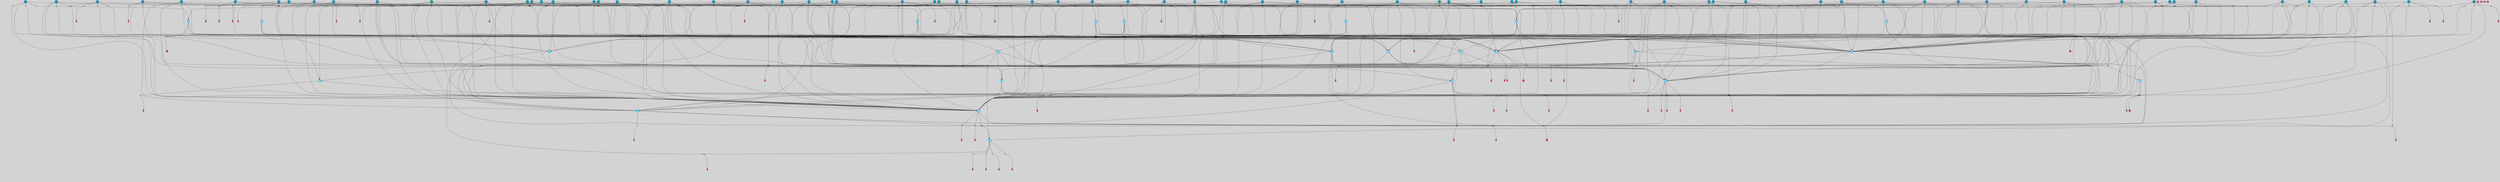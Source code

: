 // File exported with GEGELATI v1.3.1
// On the 2024-04-08 17:00:11
// With the File::TPGGraphDotExporter
digraph{
	graph[pad = "0.212, 0.055" bgcolor = lightgray]
	node[shape=circle style = filled label = ""]
		T3 [fillcolor="#66ddff"]
		T7 [fillcolor="#66ddff"]
		T9 [fillcolor="#66ddff"]
		T27 [fillcolor="#66ddff"]
		T82 [fillcolor="#66ddff"]
		T111 [fillcolor="#66ddff"]
		T129 [fillcolor="#66ddff"]
		T194 [fillcolor="#66ddff"]
		T319 [fillcolor="#66ddff"]
		T350 [fillcolor="#66ddff"]
		T413 [fillcolor="#66ddff"]
		T459 [fillcolor="#66ddff"]
		T557 [fillcolor="#66ddff"]
		T592 [fillcolor="#66ddff"]
		T613 [fillcolor="#66ddff"]
		T695 [fillcolor="#66ddff"]
		T982 [fillcolor="#66ddff"]
		T802 [fillcolor="#66ddff"]
		T1063 [fillcolor="#1199bb"]
		T1109 [fillcolor="#66ddff"]
		T1111 [fillcolor="#1199bb"]
		T1114 [fillcolor="#66ddff"]
		T1121 [fillcolor="#66ddff"]
		T1123 [fillcolor="#1199bb"]
		T1126 [fillcolor="#1199bb"]
		T1129 [fillcolor="#1199bb"]
		T1138 [fillcolor="#1199bb"]
		T1139 [fillcolor="#1199bb"]
		T1189 [fillcolor="#66ddff"]
		T1217 [fillcolor="#1199bb"]
		T1223 [fillcolor="#1199bb"]
		T1225 [fillcolor="#1199bb"]
		T1227 [fillcolor="#1199bb"]
		T1228 [fillcolor="#1199bb"]
		T1230 [fillcolor="#1199bb"]
		T1232 [fillcolor="#1199bb"]
		T1233 [fillcolor="#1199bb"]
		T1234 [fillcolor="#1199bb"]
		T1235 [fillcolor="#1199bb"]
		T1236 [fillcolor="#66ddff"]
		T1239 [fillcolor="#1199bb"]
		T1240 [fillcolor="#1199bb"]
		T1241 [fillcolor="#1199bb"]
		T1242 [fillcolor="#1199bb"]
		T1119 [fillcolor="#1199bb"]
		T1243 [fillcolor="#66ddff"]
		T1245 [fillcolor="#1199bb"]
		T1246 [fillcolor="#1199bb"]
		T1247 [fillcolor="#1199bb"]
		T1248 [fillcolor="#1199bb"]
		T1249 [fillcolor="#1199bb"]
		T1250 [fillcolor="#1199bb"]
		T1251 [fillcolor="#1199bb"]
		T1252 [fillcolor="#1199bb"]
		T1254 [fillcolor="#1199bb"]
		T1255 [fillcolor="#1199bb"]
		T1256 [fillcolor="#1199bb"]
		T1257 [fillcolor="#1199bb"]
		T1258 [fillcolor="#1199bb"]
		T1260 [fillcolor="#1199bb"]
		T1105 [fillcolor="#1199bb"]
		T1262 [fillcolor="#1199bb"]
		T1263 [fillcolor="#1199bb"]
		T1264 [fillcolor="#1199bb"]
		T1265 [fillcolor="#1199bb"]
		T1266 [fillcolor="#1199bb"]
		T1267 [fillcolor="#1199bb"]
		T1268 [fillcolor="#1199bb"]
		T1269 [fillcolor="#1199bb"]
		T1270 [fillcolor="#1199bb"]
		T1271 [fillcolor="#1199bb"]
		T1272 [fillcolor="#1199bb"]
		T1273 [fillcolor="#1199bb"]
		T1274 [fillcolor="#1199bb"]
		T1275 [fillcolor="#1199bb"]
		T1276 [fillcolor="#1199bb"]
		T1277 [fillcolor="#1199bb"]
		T1278 [fillcolor="#1199bb"]
		T1279 [fillcolor="#1199bb"]
		T1280 [fillcolor="#1199bb"]
		T1281 [fillcolor="#1199bb"]
		T1282 [fillcolor="#1199bb"]
		T1283 [fillcolor="#1199bb"]
		T1284 [fillcolor="#1199bb"]
		T1285 [fillcolor="#1199bb"]
		T1286 [fillcolor="#1199bb"]
		T1287 [fillcolor="#1199bb"]
		T1288 [fillcolor="#1199bb"]
		T1289 [fillcolor="#1199bb"]
		T1290 [fillcolor="#1199bb"]
		T1291 [fillcolor="#1199bb"]
		T1292 [fillcolor="#1199bb"]
		T1293 [fillcolor="#1199bb"]
		T1294 [fillcolor="#1199bb"]
		T1295 [fillcolor="#1199bb"]
		T1296 [fillcolor="#1199bb"]
		T1297 [fillcolor="#1199bb"]
		T1298 [fillcolor="#1199bb"]
		P16204 [fillcolor="#cccccc" shape=point] //6|
		I16204 [shape=box style=invis label="6|1&2|6#1|7&#92;n10|7&2|0#1|5&#92;n9|4&0|1#2|2&#92;n8|6&0|0#1|0&#92;n"]
		P16204 -> I16204[style=invis]
		A8413 [fillcolor="#ff3366" shape=box margin=0.03 width=0 height=0 label="3"]
		T3 -> P16204 -> A8413
		P16205 [fillcolor="#cccccc" shape=point] //3|
		I16205 [shape=box style=invis label="7|6&2|4#0|2&#92;n10|3&2|7#1|4&#92;n11|6&0|4#0|1&#92;n7|1&0|0#2|6&#92;n7|6&0|3#2|6&#92;n4|0&2|6#0|1&#92;n4|4&2|5#0|2&#92;n4|6&0|4#2|7&#92;n10|0&2|3#1|5&#92;n2|6&0|5#0|2&#92;n1|0&2|3#0|7&#92;n1|6&2|0#0|5&#92;n6|2&0|1#0|7&#92;n9|2&0|3#2|7&#92;n5|3&0|6#0|6&#92;n1|7&2|5#2|3&#92;n8|1&2|7#0|6&#92;n1|0&2|5#2|1&#92;n7|1&2|2#2|5&#92;n7|4&2|6#0|3&#92;n"]
		P16205 -> I16205[style=invis]
		A8414 [fillcolor="#ff3366" shape=box margin=0.03 width=0 height=0 label="4"]
		T3 -> P16205 -> A8414
		P16206 [fillcolor="#cccccc" shape=point] //-3|
		I16206 [shape=box style=invis label="1|6&2|7#0|7&#92;n10|2&0|7#1|3&#92;n9|6&2|7#2|2&#92;n5|3&0|7#0|7&#92;n1|6&2|3#0|0&#92;n2|3&2|3#2|2&#92;n5|1&2|6#0|6&#92;n"]
		P16206 -> I16206[style=invis]
		A8415 [fillcolor="#ff3366" shape=box margin=0.03 width=0 height=0 label="7"]
		T7 -> P16206 -> A8415
		P16207 [fillcolor="#cccccc" shape=point] //5|
		I16207 [shape=box style=invis label="0|5&2|3#0|1&#92;n0|6&2|1#2|4&#92;n6|2&2|6#0|7&#92;n7|4&0|3#0|1&#92;n5|4&0|7#1|6&#92;n9|1&0|5#2|2&#92;n6|3&2|3#1|7&#92;n11|7&2|4#1|6&#92;n2|5&0|1#0|0&#92;n4|7&0|0#0|2&#92;n6|2&0|6#0|0&#92;n2|1&2|6#2|4&#92;n10|0&2|0#1|0&#92;n6|6&2|4#0|6&#92;n"]
		P16207 -> I16207[style=invis]
		A8416 [fillcolor="#ff3366" shape=box margin=0.03 width=0 height=0 label="8"]
		T7 -> P16207 -> A8416
		P16208 [fillcolor="#cccccc" shape=point] //-6|
		I16208 [shape=box style=invis label="11|1&0|7#2|0&#92;n10|4&0|1#1|0&#92;n4|3&2|4#2|1&#92;n0|5&2|0#0|0&#92;n6|1&0|0#0|3&#92;n8|2&2|0#0|4&#92;n11|4&2|0#1|6&#92;n7|0&2|6#2|3&#92;n5|3&2|6#2|0&#92;n2|0&2|0#0|4&#92;n"]
		P16208 -> I16208[style=invis]
		A8417 [fillcolor="#ff3366" shape=box margin=0.03 width=0 height=0 label="9"]
		T9 -> P16208 -> A8417
		P16209 [fillcolor="#cccccc" shape=point] //2|
		I16209 [shape=box style=invis label="6|3&2|7#1|4&#92;n8|6&0|0#2|5&#92;n2|1&0|2#0|3&#92;n8|7&0|6#0|4&#92;n2|1&2|0#0|1&#92;n0|0&2|2#2|3&#92;n6|6&0|7#2|1&#92;n6|1&0|7#2|6&#92;n5|4&2|7#0|4&#92;n0|3&0|4#2|0&#92;n11|0&2|0#2|5&#92;n4|5&2|5#2|4&#92;n5|7&0|6#0|4&#92;n9|7&2|5#0|3&#92;n5|4&2|1#0|3&#92;n5|3&0|1#1|7&#92;n0|4&0|3#2|5&#92;n"]
		P16209 -> I16209[style=invis]
		A8418 [fillcolor="#ff3366" shape=box margin=0.03 width=0 height=0 label="10"]
		T9 -> P16209 -> A8418
		P16210 [fillcolor="#cccccc" shape=point] //2|
		I16210 [shape=box style=invis label="9|1&2|3#0|1&#92;n5|2&2|0#2|4&#92;n3|6&2|5#2|7&#92;n7|0&2|5#0|4&#92;n1|2&0|3#0|5&#92;n7|3&2|7#0|0&#92;n"]
		P16210 -> I16210[style=invis]
		A8419 [fillcolor="#ff3366" shape=box margin=0.03 width=0 height=0 label="2"]
		T27 -> P16210 -> A8419
		P16211 [fillcolor="#cccccc" shape=point] //-6|
		I16211 [shape=box style=invis label="7|5&0|4#0|4&#92;n11|0&2|5#2|1&#92;n"]
		P16211 -> I16211[style=invis]
		A8420 [fillcolor="#ff3366" shape=box margin=0.03 width=0 height=0 label="3"]
		T27 -> P16211 -> A8420
		T27 -> P16205
		P16212 [fillcolor="#cccccc" shape=point] //0|
		I16212 [shape=box style=invis label="2|5&0|1#0|6&#92;n6|1&2|2#2|7&#92;n8|0&0|3#1|4&#92;n4|3&2|5#2|4&#92;n8|1&2|4#0|0&#92;n6|6&0|1#2|6&#92;n11|7&2|4#2|5&#92;n6|2&2|4#0|2&#92;n8|5&2|4#2|4&#92;n2|1&2|1#2|2&#92;n2|7&2|5#2|6&#92;n9|7&0|5#0|4&#92;n1|2&0|5#2|6&#92;n4|2&2|3#2|7&#92;n3|3&2|1#0|2&#92;n"]
		P16212 -> I16212[style=invis]
		A8421 [fillcolor="#ff3366" shape=box margin=0.03 width=0 height=0 label="5"]
		T27 -> P16212 -> A8421
		P16213 [fillcolor="#cccccc" shape=point] //0|
		I16213 [shape=box style=invis label="4|0&0|3#2|7&#92;n10|2&0|3#1|7&#92;n3|5&0|2#0|3&#92;n4|5&0|0#2|1&#92;n10|7&2|0#1|2&#92;n5|3&2|3#1|6&#92;n9|5&2|0#0|4&#92;n5|4&2|7#0|2&#92;n10|3&2|7#1|4&#92;n7|2&0|1#2|6&#92;n8|6&0|5#0|5&#92;n8|7&2|3#0|5&#92;n2|6&2|4#0|0&#92;n"]
		P16213 -> I16213[style=invis]
		A8422 [fillcolor="#ff3366" shape=box margin=0.03 width=0 height=0 label="5"]
		T27 -> P16213 -> A8422
		P16214 [fillcolor="#cccccc" shape=point] //6|
		I16214 [shape=box style=invis label="7|0&2|5#1|2&#92;n10|6&2|1#1|3&#92;n7|5&0|2#0|7&#92;n10|7&0|1#1|5&#92;n4|6&2|5#0|5&#92;n4|4&0|7#2|7&#92;n"]
		P16214 -> I16214[style=invis]
		A8423 [fillcolor="#ff3366" shape=box margin=0.03 width=0 height=0 label="7"]
		T82 -> P16214 -> A8423
		P16215 [fillcolor="#cccccc" shape=point] //6|
		I16215 [shape=box style=invis label="0|5&2|3#0|1&#92;n0|6&2|1#2|4&#92;n9|1&0|5#2|2&#92;n7|4&0|3#0|1&#92;n5|4&0|7#1|6&#92;n2|5&0|1#0|0&#92;n6|3&2|3#1|7&#92;n11|7&2|4#1|6&#92;n6|2&2|6#0|1&#92;n4|7&0|0#0|2&#92;n6|2&0|6#0|0&#92;n9|1&2|6#2|4&#92;n10|0&2|0#1|0&#92;n6|6&2|4#0|6&#92;n"]
		P16215 -> I16215[style=invis]
		A8424 [fillcolor="#ff3366" shape=box margin=0.03 width=0 height=0 label="8"]
		T82 -> P16215 -> A8424
		T82 -> P16208
		P16216 [fillcolor="#cccccc" shape=point] //-5|
		I16216 [shape=box style=invis label="0|0&2|3#0|2&#92;n10|5&0|6#1|3&#92;n7|3&0|6#2|3&#92;n3|4&0|6#0|6&#92;n10|5&0|2#1|1&#92;n5|0&0|1#0|3&#92;n6|6&2|5#1|5&#92;n7|4&0|2#1|7&#92;n5|7&0|1#2|5&#92;n1|5&0|0#0|3&#92;n7|5&2|1#2|6&#92;n9|0&0|2#0|0&#92;n4|0&2|4#0|0&#92;n4|6&0|0#2|3&#92;n3|1&0|6#2|5&#92;n7|7&2|1#2|3&#92;n9|4&2|2#0|6&#92;n"]
		P16216 -> I16216[style=invis]
		T111 -> P16216 -> T9
		P16217 [fillcolor="#cccccc" shape=point] //7|
		I16217 [shape=box style=invis label="7|4&2|1#2|0&#92;n4|1&2|4#2|3&#92;n5|0&2|0#2|2&#92;n6|1&2|4#2|6&#92;n"]
		P16217 -> I16217[style=invis]
		A8425 [fillcolor="#ff3366" shape=box margin=0.03 width=0 height=0 label="9"]
		T111 -> P16217 -> A8425
		P16218 [fillcolor="#cccccc" shape=point] //2|
		I16218 [shape=box style=invis label="3|0&2|0#0|1&#92;n11|2&0|7#1|6&#92;n8|7&2|4#0|5&#92;n5|3&0|2#2|6&#92;n4|4&2|4#2|6&#92;n3|0&0|7#0|1&#92;n2|7&2|2#2|5&#92;n9|3&2|6#2|7&#92;n7|7&0|0#0|4&#92;n6|1&2|4#1|3&#92;n5|4&2|0#1|6&#92;n1|3&0|7#0|4&#92;n"]
		P16218 -> I16218[style=invis]
		A8426 [fillcolor="#ff3366" shape=box margin=0.03 width=0 height=0 label="7"]
		T111 -> P16218 -> A8426
		T111 -> P16208
		P16219 [fillcolor="#cccccc" shape=point] //8|
		I16219 [shape=box style=invis label="9|0&0|1#2|0&#92;n10|1&2|5#1|4&#92;n8|2&2|6#0|4&#92;n2|4&2|5#2|3&#92;n4|2&2|2#0|2&#92;n7|5&0|2#0|0&#92;n8|2&2|1#1|3&#92;n8|7&0|7#2|1&#92;n1|1&0|0#0|7&#92;n5|6&2|5#1|0&#92;n6|6&2|5#0|0&#92;n11|4&0|3#2|6&#92;n4|2&2|4#0|7&#92;n5|6&0|1#2|0&#92;n11|3&0|2#0|7&#92;n"]
		P16219 -> I16219[style=invis]
		A8427 [fillcolor="#ff3366" shape=box margin=0.03 width=0 height=0 label="6"]
		T129 -> P16219 -> A8427
		P16220 [fillcolor="#cccccc" shape=point] //5|
		I16220 [shape=box style=invis label="3|0&2|0#0|1&#92;n3|0&0|7#0|1&#92;n5|3&0|2#2|6&#92;n4|4&2|4#2|6&#92;n11|2&0|7#1|6&#92;n2|7&2|2#2|5&#92;n9|3&2|6#2|7&#92;n7|7&0|0#0|4&#92;n6|1&2|4#2|3&#92;n5|4&2|0#1|6&#92;n1|3&0|7#0|4&#92;n"]
		P16220 -> I16220[style=invis]
		A8428 [fillcolor="#ff3366" shape=box margin=0.03 width=0 height=0 label="7"]
		T129 -> P16220 -> A8428
		P16221 [fillcolor="#cccccc" shape=point] //10|
		I16221 [shape=box style=invis label="4|5&2|7#2|1&#92;n1|7&2|3#0|6&#92;n3|5&2|2#0|3&#92;n10|3&0|7#1|4&#92;n7|1&0|4#2|6&#92;n10|2&0|3#1|7&#92;n9|5&2|0#0|4&#92;n4|0&0|3#2|7&#92;n11|4&2|6#1|2&#92;n5|4&2|7#0|2&#92;n2|6&2|4#0|0&#92;n6|5&0|7#2|1&#92;n5|3&2|3#1|6&#92;n10|7&2|0#1|2&#92;n"]
		P16221 -> I16221[style=invis]
		A8429 [fillcolor="#ff3366" shape=box margin=0.03 width=0 height=0 label="5"]
		T129 -> P16221 -> A8429
		P16222 [fillcolor="#cccccc" shape=point] //5|
		I16222 [shape=box style=invis label="9|4&2|3#1|3&#92;n0|4&2|4#0|5&#92;n6|1&2|6#2|5&#92;n4|0&0|5#2|0&#92;n"]
		P16222 -> I16222[style=invis]
		A8430 [fillcolor="#ff3366" shape=box margin=0.03 width=0 height=0 label="7"]
		T129 -> P16222 -> A8430
		P16223 [fillcolor="#cccccc" shape=point] //6|
		I16223 [shape=box style=invis label="9|4&2|7#0|6&#92;n8|4&0|1#1|0&#92;n1|3&0|0#2|1&#92;n2|4&0|6#2|2&#92;n5|1&2|5#0|7&#92;n3|0&0|3#2|6&#92;n2|2&2|6#0|2&#92;n8|4&0|4#2|2&#92;n5|1&2|4#0|3&#92;n9|4&0|6#0|6&#92;n5|0&2|2#1|5&#92;n11|7&0|0#1|1&#92;n0|4&0|3#0|3&#92;n7|7&2|4#2|5&#92;n1|5&0|1#2|1&#92;n"]
		P16223 -> I16223[style=invis]
		A8431 [fillcolor="#ff3366" shape=box margin=0.03 width=0 height=0 label="1"]
		T129 -> P16223 -> A8431
		P16224 [fillcolor="#cccccc" shape=point] //5|
		I16224 [shape=box style=invis label="3|0&2|0#2|1&#92;n3|0&0|7#0|1&#92;n5|3&0|2#2|6&#92;n4|4&2|4#2|6&#92;n5|4&2|0#1|6&#92;n2|7&2|2#2|5&#92;n1|3&0|7#0|4&#92;n11|6&2|2#0|7&#92;n7|7&0|0#0|4&#92;n6|1&2|4#2|3&#92;n11|0&0|7#1|6&#92;n9|3&2|6#2|7&#92;n"]
		P16224 -> I16224[style=invis]
		A8432 [fillcolor="#ff3366" shape=box margin=0.03 width=0 height=0 label="7"]
		T194 -> P16224 -> A8432
		P16225 [fillcolor="#cccccc" shape=point] //4|
		I16225 [shape=box style=invis label="7|1&0|6#0|1&#92;n6|7&2|7#1|7&#92;n10|1&2|1#1|1&#92;n9|6&2|2#1|4&#92;n4|7&0|4#2|2&#92;n9|6&0|5#1|1&#92;n10|0&2|6#1|6&#92;n5|1&0|1#2|3&#92;n10|1&0|5#1|0&#92;n3|4&2|3#0|0&#92;n8|2&0|5#2|4&#92;n1|6&2|0#0|0&#92;n2|3&0|1#2|6&#92;n5|2&2|2#1|6&#92;n2|2&0|1#2|1&#92;n3|1&2|7#0|3&#92;n6|7&2|3#0|4&#92;n"]
		P16225 -> I16225[style=invis]
		A8433 [fillcolor="#ff3366" shape=box margin=0.03 width=0 height=0 label="10"]
		T194 -> P16225 -> A8433
		P16226 [fillcolor="#cccccc" shape=point] //-4|
		I16226 [shape=box style=invis label="0|4&0|0#2|7&#92;n8|5&2|4#2|4&#92;n4|3&2|5#2|4&#92;n11|7&2|2#2|5&#92;n6|5&2|2#2|7&#92;n3|2&0|7#0|7&#92;n3|3&2|1#0|3&#92;n2|6&0|3#2|5&#92;n0|1&2|6#2|2&#92;n8|2&0|0#1|6&#92;n0|7&0|5#0|4&#92;n9|5&0|3#2|7&#92;n2|7&2|5#2|6&#92;n9|0&2|0#0|1&#92;n1|2&2|4#0|2&#92;n"]
		P16226 -> I16226[style=invis]
		T194 -> P16226 -> T27
		P16227 [fillcolor="#cccccc" shape=point] //7|
		I16227 [shape=box style=invis label="7|4&2|7#0|4&#92;n4|6&0|1#2|5&#92;n2|1&2|3#0|0&#92;n4|3&2|0#0|1&#92;n0|0&2|7#2|7&#92;n7|7&0|5#2|3&#92;n5|0&2|1#2|2&#92;n10|0&0|4#1|2&#92;n4|4&0|7#0|0&#92;n6|7&0|2#0|1&#92;n1|4&2|5#0|4&#92;n"]
		P16227 -> I16227[style=invis]
		A8434 [fillcolor="#ff3366" shape=box margin=0.03 width=0 height=0 label="0"]
		T194 -> P16227 -> A8434
		P16228 [fillcolor="#cccccc" shape=point] //9|
		I16228 [shape=box style=invis label="11|0&2|0#1|1&#92;n3|6&0|6#0|0&#92;n1|4&0|0#2|4&#92;n7|5&2|2#1|3&#92;n11|7&2|6#1|7&#92;n5|2&0|6#1|5&#92;n9|5&0|6#0|3&#92;n2|2&2|7#0|5&#92;n9|3&2|2#2|0&#92;n11|0&2|7#0|1&#92;n1|1&2|0#0|1&#92;n6|6&0|6#1|2&#92;n9|7&0|1#0|3&#92;n2|0&2|4#2|5&#92;n2|4&2|2#0|0&#92;n6|1&2|1#1|7&#92;n10|7&2|5#1|6&#92;n11|5&2|7#2|4&#92;n"]
		P16228 -> I16228[style=invis]
		A8435 [fillcolor="#ff3366" shape=box margin=0.03 width=0 height=0 label="1"]
		T319 -> P16228 -> A8435
		T319 -> P16222
		P16229 [fillcolor="#cccccc" shape=point] //9|
		I16229 [shape=box style=invis label="9|6&2|0#1|3&#92;n7|1&0|3#0|4&#92;n9|6&2|0#0|1&#92;n1|5&0|0#0|5&#92;n8|6&2|4#0|0&#92;n7|4&2|4#0|7&#92;n6|0&2|4#2|0&#92;n7|7&2|4#2|2&#92;n"]
		P16229 -> I16229[style=invis]
		A8436 [fillcolor="#ff3366" shape=box margin=0.03 width=0 height=0 label="5"]
		T319 -> P16229 -> A8436
		T319 -> P16226
		P16230 [fillcolor="#cccccc" shape=point] //-4|
		I16230 [shape=box style=invis label="11|3&0|7#1|7&#92;n11|7&0|7#2|7&#92;n5|3&0|3#2|0&#92;n0|1&2|2#0|4&#92;n0|0&0|4#2|5&#92;n6|3&2|1#2|3&#92;n11|7&0|0#0|4&#92;n0|0&0|0#0|2&#92;n1|1&0|4#0|3&#92;n6|5&2|7#1|2&#92;n6|6&0|3#2|7&#92;n6|2&0|4#0|0&#92;n5|5&2|6#0|5&#92;n"]
		P16230 -> I16230[style=invis]
		A8437 [fillcolor="#ff3366" shape=box margin=0.03 width=0 height=0 label="8"]
		T319 -> P16230 -> A8437
		T350 -> P16226
		T350 -> P16227
		P16231 [fillcolor="#cccccc" shape=point] //3|
		I16231 [shape=box style=invis label="5|4&2|7#0|1&#92;n0|6&0|6#2|2&#92;n9|5&2|2#2|0&#92;n3|6&2|7#0|2&#92;n3|5&0|0#0|6&#92;n2|6&0|6#2|2&#92;n2|6&2|2#0|0&#92;n5|1&0|4#0|5&#92;n2|6&0|5#2|5&#92;n1|0&0|7#2|2&#92;n4|7&0|6#2|4&#92;n7|3&0|6#2|5&#92;n1|1&0|1#0|3&#92;n"]
		P16231 -> I16231[style=invis]
		A8438 [fillcolor="#ff3366" shape=box margin=0.03 width=0 height=0 label="1"]
		T350 -> P16231 -> A8438
		P16232 [fillcolor="#cccccc" shape=point] //-2|
		I16232 [shape=box style=invis label="2|0&2|3#2|5&#92;n10|3&2|7#1|4&#92;n8|1&2|7#0|6&#92;n7|6&0|3#2|6&#92;n4|0&2|6#0|1&#92;n4|4&2|5#0|2&#92;n4|6&0|2#2|7&#92;n7|6&2|4#0|2&#92;n11|7&2|7#0|3&#92;n6|6&0|3#0|6&#92;n1|6&2|0#0|5&#92;n11|6&0|4#0|1&#92;n2|6&0|5#0|2&#92;n6|2&0|1#0|7&#92;n9|2&0|3#2|7&#92;n5|3&0|6#0|6&#92;n7|1&2|2#2|5&#92;n1|0&2|3#0|7&#92;n1|0&2|5#0|1&#92;n3|4&2|6#0|3&#92;n"]
		P16232 -> I16232[style=invis]
		A8439 [fillcolor="#ff3366" shape=box margin=0.03 width=0 height=0 label="4"]
		T350 -> P16232 -> A8439
		T350 -> P16227
		P16233 [fillcolor="#cccccc" shape=point] //-4|
		I16233 [shape=box style=invis label="1|5&2|1#2|4&#92;n3|0&2|3#2|6&#92;n0|3&0|0#0|1&#92;n8|6&2|5#1|5&#92;n9|7&2|5#2|0&#92;n4|1&0|7#2|2&#92;n4|2&0|3#0|0&#92;n"]
		P16233 -> I16233[style=invis]
		A8440 [fillcolor="#ff3366" shape=box margin=0.03 width=0 height=0 label="2"]
		T413 -> P16233 -> A8440
		T413 -> P16215
		P16234 [fillcolor="#cccccc" shape=point] //-4|
		I16234 [shape=box style=invis label="7|5&2|2#0|7&#92;n9|6&2|3#0|3&#92;n10|6&2|1#1|0&#92;n8|0&0|5#1|3&#92;n7|5&0|5#1|5&#92;n5|1&2|5#2|1&#92;n"]
		P16234 -> I16234[style=invis]
		A8441 [fillcolor="#ff3366" shape=box margin=0.03 width=0 height=0 label="7"]
		T413 -> P16234 -> A8441
		T413 -> P16225
		P16235 [fillcolor="#cccccc" shape=point] //-5|
		I16235 [shape=box style=invis label="7|7&2|4#0|6&#92;n8|5&2|1#0|3&#92;n0|0&0|0#2|7&#92;n2|2&0|5#2|4&#92;n1|0&2|5#0|2&#92;n11|1&2|3#0|5&#92;n2|7&2|0#2|3&#92;n9|4&2|7#1|2&#92;n5|5&0|7#0|5&#92;n"]
		P16235 -> I16235[style=invis]
		T413 -> P16235 -> T319
		T459 -> P16233
		T459 -> P16234
		T459 -> P16225
		T459 -> P16235
		P16236 [fillcolor="#cccccc" shape=point] //8|
		I16236 [shape=box style=invis label="6|5&2|5#0|4&#92;n9|0&0|5#0|7&#92;n2|6&0|4#2|4&#92;n7|1&0|3#0|2&#92;n1|4&2|4#0|3&#92;n3|2&2|2#0|3&#92;n"]
		P16236 -> I16236[style=invis]
		T459 -> P16236 -> T350
		T557 -> P16235
		T557 -> P16204
		T557 -> P16225
		P16237 [fillcolor="#cccccc" shape=point] //4|
		I16237 [shape=box style=invis label="7|1&0|6#0|1&#92;n5|2&2|5#1|6&#92;n10|1&2|1#1|1&#92;n9|6&2|2#1|4&#92;n4|7&0|4#2|2&#92;n9|6&0|4#1|1&#92;n10|0&2|6#1|6&#92;n5|1&0|1#2|3&#92;n1|6&2|0#0|1&#92;n8|2&0|5#2|4&#92;n3|4&2|3#0|0&#92;n10|1&0|5#1|0&#92;n2|2&0|1#2|1&#92;n3|1&2|7#0|3&#92;n"]
		P16237 -> I16237[style=invis]
		A8442 [fillcolor="#ff3366" shape=box margin=0.03 width=0 height=0 label="10"]
		T557 -> P16237 -> A8442
		P16238 [fillcolor="#cccccc" shape=point] //1|
		I16238 [shape=box style=invis label="10|5&2|0#1|7&#92;n9|2&2|7#2|2&#92;n9|0&2|5#2|1&#92;n"]
		P16238 -> I16238[style=invis]
		A8443 [fillcolor="#ff3366" shape=box margin=0.03 width=0 height=0 label="3"]
		T557 -> P16238 -> A8443
		T592 -> P16235
		T592 -> P16225
		T592 -> P16237
		T592 -> P16238
		P16239 [fillcolor="#cccccc" shape=point] //-6|
		I16239 [shape=box style=invis label="0|3&2|3#2|0&#92;n3|7&2|2#2|6&#92;n11|5&2|6#0|2&#92;n5|5&2|6#2|0&#92;n3|0&0|6#0|3&#92;n4|7&0|7#2|7&#92;n7|2&2|5#1|5&#92;n9|4&2|3#1|5&#92;n2|5&2|7#2|4&#92;n1|2&0|5#0|1&#92;n5|4&2|4#1|3&#92;n7|0&0|7#1|1&#92;n9|3&0|6#1|4&#92;n"]
		P16239 -> I16239[style=invis]
		A8444 [fillcolor="#ff3366" shape=box margin=0.03 width=0 height=0 label="5"]
		T592 -> P16239 -> A8444
		P16240 [fillcolor="#cccccc" shape=point] //4|
		I16240 [shape=box style=invis label="0|5&2|3#0|1&#92;n0|6&2|1#0|4&#92;n6|6&2|4#0|6&#92;n4|4&0|6#0|3&#92;n10|0&2|0#1|5&#92;n2|5&0|1#0|0&#92;n7|4&0|3#0|1&#92;n11|7&2|4#1|6&#92;n1|1&0|5#2|2&#92;n6|2&2|6#0|1&#92;n1|2&0|6#0|0&#92;n9|3&2|0#0|0&#92;n9|2&2|6#2|4&#92;n7|4&0|0#2|1&#92;n6|3&2|3#1|7&#92;n0|0&2|4#2|5&#92;n"]
		P16240 -> I16240[style=invis]
		A8445 [fillcolor="#ff3366" shape=box margin=0.03 width=0 height=0 label="8"]
		T613 -> P16240 -> A8445
		T613 -> P16234
		P16241 [fillcolor="#cccccc" shape=point] //2|
		I16241 [shape=box style=invis label="7|7&2|4#0|6&#92;n8|5&2|1#0|3&#92;n9|7&2|2#2|2&#92;n0|0&0|0#2|7&#92;n1|0&2|5#0|2&#92;n2|2&0|5#2|4&#92;n11|1&2|3#0|5&#92;n2|7&2|1#2|3&#92;n9|4&2|7#1|2&#92;n5|0&0|7#0|5&#92;n"]
		P16241 -> I16241[style=invis]
		T613 -> P16241 -> T319
		T613 -> P16221
		P16242 [fillcolor="#cccccc" shape=point] //8|
		I16242 [shape=box style=invis label="11|4&2|0#1|6&#92;n4|3&0|6#0|5&#92;n3|0&2|6#0|3&#92;n9|3&2|5#0|5&#92;n2|6&0|6#2|1&#92;n9|7&0|5#1|4&#92;n"]
		P16242 -> I16242[style=invis]
		T613 -> P16242 -> T194
		P16243 [fillcolor="#cccccc" shape=point] //-5|
		I16243 [shape=box style=invis label="0|5&2|3#0|1&#92;n0|6&2|1#2|4&#92;n6|2&2|6#0|7&#92;n9|0&2|7#1|1&#92;n7|4&0|3#0|1&#92;n3|5&2|7#0|6&#92;n11|7&2|3#1|6&#92;n2|1&2|6#2|4&#92;n5|0&0|7#1|6&#92;n2|5&0|1#0|0&#92;n4|7&0|0#0|2&#92;n6|2&0|6#0|0&#92;n9|1&2|5#2|2&#92;n10|0&0|0#1|0&#92;n2|7&2|6#0|3&#92;n6|6&2|4#0|6&#92;n"]
		P16243 -> I16243[style=invis]
		T695 -> P16243 -> T129
		P16244 [fillcolor="#cccccc" shape=point] //-5|
		I16244 [shape=box style=invis label="11|4&2|0#1|6&#92;n2|6&0|6#2|1&#92;n9|1&2|5#0|5&#92;n3|0&2|6#0|3&#92;n9|7&0|5#1|4&#92;n"]
		P16244 -> I16244[style=invis]
		T695 -> P16244 -> T194
		P16245 [fillcolor="#cccccc" shape=point] //4|
		I16245 [shape=box style=invis label="0|5&2|3#0|1&#92;n0|6&2|1#2|4&#92;n6|2&2|6#0|7&#92;n9|1&2|5#2|2&#92;n7|4&0|3#0|1&#92;n11|7&2|4#1|6&#92;n9|0&2|7#1|1&#92;n5|4&0|7#1|6&#92;n2|5&0|1#0|0&#92;n4|7&0|0#0|2&#92;n6|2&0|6#0|0&#92;n2|1&2|6#2|4&#92;n10|0&0|0#1|0&#92;n2|7&2|6#0|3&#92;n6|6&2|4#0|6&#92;n"]
		P16245 -> I16245[style=invis]
		T695 -> P16245 -> T129
		P16246 [fillcolor="#cccccc" shape=point] //9|
		I16246 [shape=box style=invis label="8|0&0|5#0|1&#92;n0|6&2|0#0|7&#92;n5|7&0|1#1|4&#92;n5|1&0|6#2|7&#92;n11|3&0|7#1|6&#92;n10|2&2|5#1|6&#92;n10|0&0|3#1|4&#92;n0|0&2|5#0|7&#92;n0|0&2|5#0|1&#92;n0|4&2|2#2|3&#92;n11|7&2|5#0|5&#92;n"]
		P16246 -> I16246[style=invis]
		T695 -> P16246 -> T7
		P16247 [fillcolor="#cccccc" shape=point] //-1|
		I16247 [shape=box style=invis label="0|6&0|3#2|0&#92;n5|0&0|7#2|2&#92;n3|6&2|4#2|1&#92;n9|4&0|3#0|0&#92;n10|2&2|6#1|1&#92;n4|2&0|0#0|0&#92;n1|7&0|1#2|0&#92;n11|7&2|6#1|6&#92;n1|1&2|0#2|2&#92;n10|7&2|2#1|7&#92;n1|2&0|3#0|5&#92;n0|3&0|3#2|5&#92;n8|6&0|5#1|2&#92;n0|6&2|4#2|2&#92;n"]
		P16247 -> I16247[style=invis]
		T982 -> P16247 -> T3
		P16248 [fillcolor="#cccccc" shape=point] //-5|
		I16248 [shape=box style=invis label="7|7&2|4#0|4&#92;n8|5&2|1#0|3&#92;n2|2&0|7#2|4&#92;n0|0&0|0#2|7&#92;n1|0&2|5#0|6&#92;n11|1&2|3#0|5&#92;n9|4&2|7#1|2&#92;n5|5&0|7#0|5&#92;n"]
		P16248 -> I16248[style=invis]
		T982 -> P16248 -> T319
		P16249 [fillcolor="#cccccc" shape=point] //-8|
		I16249 [shape=box style=invis label="2|6&0|6#2|1&#92;n3|4&0|3#0|7&#92;n3|0&2|6#0|3&#92;n1|3&0|6#0|5&#92;n9|3&2|5#0|5&#92;n9|7&0|5#1|4&#92;n"]
		P16249 -> I16249[style=invis]
		T982 -> P16249 -> T592
		P16250 [fillcolor="#cccccc" shape=point] //9|
		I16250 [shape=box style=invis label="2|7&0|4#2|2&#92;n11|7&2|4#1|6&#92;n5|2&2|1#0|3&#92;n5|0&0|7#1|6&#92;n5|4&0|3#2|0&#92;n2|6&2|4#0|4&#92;n9|1&2|5#1|4&#92;n2|7&2|6#0|3&#92;n6|5&0|6#0|0&#92;n11|3&2|7#1|0&#92;n9|4&0|3#0|7&#92;n6|2&2|6#0|7&#92;n"]
		P16250 -> I16250[style=invis]
		T982 -> P16250 -> T695
		T802 -> P16235
		P16251 [fillcolor="#cccccc" shape=point] //-3|
		I16251 [shape=box style=invis label="0|7&2|7#2|2&#92;n5|7&2|1#2|2&#92;n8|0&2|6#0|2&#92;n8|5&2|4#2|4&#92;n7|3&0|5#2|4&#92;n0|7&0|3#2|4&#92;n1|2&2|4#0|2&#92;n11|7&2|6#2|6&#92;n0|7&2|5#0|4&#92;n2|1&2|0#2|1&#92;n11|3&2|5#2|4&#92;n4|3&0|0#0|7&#92;n0|1&0|6#2|7&#92;n7|6&0|3#1|5&#92;n11|3&2|3#0|1&#92;n1|6&0|2#2|7&#92;n"]
		P16251 -> I16251[style=invis]
		T802 -> P16251 -> T27
		P16252 [fillcolor="#cccccc" shape=point] //-7|
		I16252 [shape=box style=invis label="1|4&2|6#0|3&#92;n11|7&0|6#2|3&#92;n5|7&2|3#2|2&#92;n11|1&0|4#2|6&#92;n8|7&0|4#2|1&#92;n4|3&0|6#0|3&#92;n3|2&2|2#0|6&#92;n2|4&0|5#0|7&#92;n10|0&0|1#1|2&#92;n2|7&2|7#2|6&#92;n9|6&2|4#1|4&#92;n10|6&2|0#1|4&#92;n2|1&2|1#2|4&#92;n8|4&2|1#2|5&#92;n1|4&2|7#2|0&#92;n4|3&0|4#2|4&#92;n4|5&2|7#0|6&#92;n11|5&2|6#2|6&#92;n0|3&0|5#0|1&#92;n"]
		P16252 -> I16252[style=invis]
		T802 -> P16252 -> T129
		P16253 [fillcolor="#cccccc" shape=point] //7|
		I16253 [shape=box style=invis label="3|6&2|1#2|1&#92;n1|0&2|5#0|5&#92;n10|1&2|1#1|5&#92;n8|6&2|3#1|2&#92;n2|1&2|3#0|6&#92;n2|3&0|3#2|3&#92;n1|5&0|1#0|3&#92;n"]
		P16253 -> I16253[style=invis]
		T802 -> P16253 -> T613
		P16254 [fillcolor="#cccccc" shape=point] //-3|
		I16254 [shape=box style=invis label="7|4&2|7#0|4&#92;n9|1&0|7#0|7&#92;n4|7&0|2#0|1&#92;n4|6&0|1#2|5&#92;n4|3&2|0#0|1&#92;n0|0&2|5#2|6&#92;n7|7&0|5#2|3&#92;n10|0&0|4#1|2&#92;n2|1&2|3#0|0&#92;n3|5&2|4#2|7&#92;n4|4&0|7#0|0&#92;n1|4&2|5#0|4&#92;n"]
		P16254 -> I16254[style=invis]
		T802 -> P16254 -> T350
		P16255 [fillcolor="#cccccc" shape=point] //7|
		I16255 [shape=box style=invis label="0|3&2|3#2|0&#92;n3|7&2|2#2|6&#92;n11|5&2|6#0|2&#92;n5|4&2|4#1|3&#92;n3|0&2|0#0|3&#92;n3|0&0|6#0|3&#92;n4|7&0|7#2|0&#92;n7|2&2|5#1|6&#92;n7|0&0|7#1|1&#92;n2|5&2|7#2|4&#92;n1|2&0|5#0|1&#92;n5|5&2|6#2|0&#92;n9|4&2|3#1|5&#92;n9|3&0|6#1|4&#92;n"]
		P16255 -> I16255[style=invis]
		A8446 [fillcolor="#ff3366" shape=box margin=0.03 width=0 height=0 label="5"]
		T1063 -> P16255 -> A8446
		P16256 [fillcolor="#cccccc" shape=point] //-3|
		I16256 [shape=box style=invis label="11|2&2|3#0|5&#92;n5|5&0|7#0|5&#92;n0|0&0|0#2|7&#92;n1|0&2|5#0|2&#92;n9|4&2|7#1|6&#92;n7|7&2|4#2|6&#92;n8|5&2|1#0|3&#92;n"]
		P16256 -> I16256[style=invis]
		T1063 -> P16256 -> T613
		P16257 [fillcolor="#cccccc" shape=point] //4|
		I16257 [shape=box style=invis label="0|3&2|1#2|2&#92;n2|5&0|0#0|2&#92;n8|6&0|0#1|5&#92;n4|3&2|3#2|2&#92;n1|7&2|1#2|6&#92;n4|5&2|1#0|7&#92;n1|3&0|3#2|3&#92;n1|0&0|4#2|6&#92;n6|7&2|2#1|1&#92;n8|1&0|3#0|5&#92;n7|7&2|2#0|7&#92;n3|5&2|1#0|3&#92;n10|3&2|7#1|6&#92;n3|7&2|5#2|2&#92;n"]
		P16257 -> I16257[style=invis]
		T1063 -> P16257 -> T459
		P16258 [fillcolor="#cccccc" shape=point] //5|
		I16258 [shape=box style=invis label="2|2&2|0#0|0&#92;n1|0&0|7#2|1&#92;n10|6&0|5#1|2&#92;n3|1&2|6#2|6&#92;n6|1&2|7#2|1&#92;n11|2&0|3#0|1&#92;n11|5&2|4#1|2&#92;n4|2&0|1#2|2&#92;n3|1&0|6#2|1&#92;n0|6&2|5#2|6&#92;n1|3&2|0#2|2&#92;n9|1&0|7#2|3&#92;n1|2&0|3#2|5&#92;n"]
		P16258 -> I16258[style=invis]
		T1063 -> P16258 -> T3
		P16259 [fillcolor="#cccccc" shape=point] //-9|
		I16259 [shape=box style=invis label="2|4&0|6#2|2&#92;n5|6&0|0#2|2&#92;n9|1&2|7#2|3&#92;n2|2&2|5#2|5&#92;n11|0&2|4#2|4&#92;n9|3&2|5#2|1&#92;n7|3&0|3#0|0&#92;n8|0&2|4#0|7&#92;n"]
		P16259 -> I16259[style=invis]
		T1063 -> P16259 -> T319
		P16260 [fillcolor="#cccccc" shape=point] //-2|
		I16260 [shape=box style=invis label="9|4&2|2#2|2&#92;n4|2&0|7#2|5&#92;n8|5&2|1#0|3&#92;n7|7&2|4#0|6&#92;n0|0&0|0#2|7&#92;n1|0&2|5#0|2&#92;n0|5&2|5#0|2&#92;n2|2&0|5#2|4&#92;n11|1&2|3#0|5&#92;n2|7&2|1#2|3&#92;n5|0&0|7#0|7&#92;n"]
		P16260 -> I16260[style=invis]
		T1109 -> P16260 -> T319
		T1109 -> P16249
		P16261 [fillcolor="#cccccc" shape=point] //10|
		I16261 [shape=box style=invis label="8|7&2|7#1|3&#92;n1|7&0|7#2|6&#92;n0|7&2|7#2|2&#92;n3|4&2|3#0|3&#92;n7|3&2|3#2|6&#92;n9|6&0|1#0|2&#92;n2|2&0|0#0|6&#92;n11|1&0|6#2|7&#92;n1|6&0|1#0|3&#92;n8|3&0|0#1|3&#92;n4|0&0|4#2|0&#92;n"]
		P16261 -> I16261[style=invis]
		A8447 [fillcolor="#ff3366" shape=box margin=0.03 width=0 height=0 label="7"]
		T1109 -> P16261 -> A8447
		T1109 -> P16249
		P16262 [fillcolor="#cccccc" shape=point] //-6|
		I16262 [shape=box style=invis label="9|7&0|5#1|4&#92;n11|6&2|7#2|1&#92;n3|0&2|6#0|3&#92;n4|3&0|2#0|1&#92;n11|4&2|0#1|6&#92;n2|6&0|6#2|1&#92;n"]
		P16262 -> I16262[style=invis]
		T1109 -> P16262 -> T459
		P16263 [fillcolor="#cccccc" shape=point] //3|
		I16263 [shape=box style=invis label="11|2&2|7#2|3&#92;n8|5&0|6#0|7&#92;n6|7&2|4#2|2&#92;n11|5&0|5#0|5&#92;n2|2&0|5#2|4&#92;n6|5&2|3#1|2&#92;n6|3&2|6#2|1&#92;n4|1&2|1#2|4&#92;n0|0&0|0#2|7&#92;n6|0&0|1#0|3&#92;n11|1&2|3#0|2&#92;n"]
		P16263 -> I16263[style=invis]
		T1111 -> P16263 -> T319
		P16264 [fillcolor="#cccccc" shape=point] //2|
		I16264 [shape=box style=invis label="10|0&2|3#1|5&#92;n7|1&0|0#2|6&#92;n1|0&2|3#0|7&#92;n1|0&2|5#0|1&#92;n5|3&0|6#0|6&#92;n4|0&2|6#0|1&#92;n3|3&0|7#0|0&#92;n7|4&2|4#0|1&#92;n7|6&0|4#2|6&#92;n2|6&0|5#0|2&#92;n1|6&2|0#0|5&#92;n6|2&0|1#0|7&#92;n4|4&2|0#0|2&#92;n4|6&0|4#2|7&#92;n8|1&2|7#0|6&#92;n11|4&2|0#2|3&#92;n4|7&2|5#2|0&#92;n7|1&2|2#2|5&#92;n4|2&2|5#2|2&#92;n"]
		P16264 -> I16264[style=invis]
		T1111 -> P16264 -> T459
		P16265 [fillcolor="#cccccc" shape=point] //-2|
		I16265 [shape=box style=invis label="7|4&0|3#0|1&#92;n0|6&2|1#2|4&#92;n6|2&2|6#0|7&#92;n9|1&2|5#2|2&#92;n0|5&2|3#0|1&#92;n11|7&2|4#1|6&#92;n5|4&0|7#1|6&#92;n2|5&0|1#0|0&#92;n4|7&0|0#0|2&#92;n6|2&0|6#0|0&#92;n2|1&2|6#2|4&#92;n10|0&2|0#1|0&#92;n2|7&2|6#0|3&#92;n6|6&2|4#0|6&#92;n"]
		P16265 -> I16265[style=invis]
		T1111 -> P16265 -> T129
		T1114 -> P16234
		T1114 -> P16241
		P16266 [fillcolor="#cccccc" shape=point] //1|
		I16266 [shape=box style=invis label="2|6&0|6#2|1&#92;n1|3&0|6#0|5&#92;n3|0&2|6#0|3&#92;n3|4&0|3#0|7&#92;n9|5&2|5#0|5&#92;n"]
		P16266 -> I16266[style=invis]
		T1114 -> P16266 -> T592
		P16267 [fillcolor="#cccccc" shape=point] //-9|
		I16267 [shape=box style=invis label="3|4&2|3#0|0&#92;n3|7&0|6#2|4&#92;n3|6&0|3#2|7&#92;n6|7&2|7#1|7&#92;n10|1&2|1#1|1&#92;n9|6&2|2#1|4&#92;n8|2&0|5#2|4&#92;n10|0&2|6#1|6&#92;n5|1&0|1#2|3&#92;n7|5&0|6#0|1&#92;n1|6&2|0#0|0&#92;n9|6&0|5#1|1&#92;n2|3&0|1#2|6&#92;n5|2&2|2#1|6&#92;n3|1&2|7#0|3&#92;n6|7&2|3#0|4&#92;n"]
		P16267 -> I16267[style=invis]
		A8448 [fillcolor="#ff3366" shape=box margin=0.03 width=0 height=0 label="10"]
		T1114 -> P16267 -> A8448
		P16268 [fillcolor="#cccccc" shape=point] //2|
		I16268 [shape=box style=invis label="11|4&2|0#2|6&#92;n2|7&0|2#0|6&#92;n2|6&0|6#2|1&#92;n3|0&0|4#2|1&#92;n9|7&0|5#1|4&#92;n"]
		P16268 -> I16268[style=invis]
		T1121 -> P16268 -> T194
		P16269 [fillcolor="#cccccc" shape=point] //3|
		I16269 [shape=box style=invis label="5|5&0|1#0|0&#92;n11|1&2|7#2|6&#92;n3|3&2|1#0|3&#92;n1|7&0|0#0|0&#92;n2|0&0|3#2|5&#92;n6|0&2|6#2|7&#92;n8|2&0|0#2|6&#92;n6|1&2|0#0|2&#92;n3|3&2|5#0|7&#92;n5|7&2|5#2|6&#92;n5|2&2|2#2|6&#92;n0|0&2|0#0|1&#92;n3|5&2|4#2|7&#92;n8|6&0|0#0|4&#92;n"]
		P16269 -> I16269[style=invis]
		T1121 -> P16269 -> T129
		T1121 -> P16249
		P16270 [fillcolor="#cccccc" shape=point] //-2|
		I16270 [shape=box style=invis label="4|3&0|6#0|3&#92;n5|7&2|3#2|2&#92;n1|4&2|6#2|3&#92;n5|6&0|7#1|2&#92;n9|2&2|4#1|4&#92;n2|4&0|5#0|7&#92;n10|0&0|6#1|2&#92;n5|7&2|5#1|5&#92;n3|1&0|6#0|2&#92;n2|7&2|7#2|6&#92;n5|4&0|5#1|5&#92;n10|4&2|5#1|7&#92;n10|6&2|0#1|4&#92;n11|5&2|6#2|3&#92;n4|0&0|4#2|4&#92;n8|4&2|1#2|5&#92;n4|5&2|7#0|6&#92;n"]
		P16270 -> I16270[style=invis]
		T1121 -> P16270 -> T111
		P16271 [fillcolor="#cccccc" shape=point] //4|
		I16271 [shape=box style=invis label="10|0&2|3#1|5&#92;n7|1&0|0#2|6&#92;n1|0&2|3#0|7&#92;n4|0&2|6#0|1&#92;n5|3&0|6#0|6&#92;n1|7&2|5#2|0&#92;n7|6&2|4#0|1&#92;n7|6&0|4#2|6&#92;n2|6&0|5#0|2&#92;n1|6&2|0#0|5&#92;n6|2&0|1#0|7&#92;n9|2&0|3#2|7&#92;n4|4&2|0#0|2&#92;n4|6&0|4#2|7&#92;n8|1&2|7#0|6&#92;n11|4&2|0#2|3&#92;n1|0&2|5#0|1&#92;n7|1&2|2#2|5&#92;n4|2&2|5#2|2&#92;n"]
		P16271 -> I16271[style=invis]
		T1121 -> P16271 -> T459
		P16272 [fillcolor="#cccccc" shape=point] //-8|
		I16272 [shape=box style=invis label="2|6&0|6#2|1&#92;n3|4&0|3#0|7&#92;n1|3&0|6#0|5&#92;n3|0&2|6#0|0&#92;n9|3&2|5#0|5&#92;n9|7&0|5#1|4&#92;n"]
		P16272 -> I16272[style=invis]
		T1123 -> P16272 -> T592
		P16273 [fillcolor="#cccccc" shape=point] //6|
		I16273 [shape=box style=invis label="3|0&0|3#0|2&#92;n7|7&2|1#0|3&#92;n1|4&2|5#0|2&#92;n8|7&0|3#0|4&#92;n"]
		P16273 -> I16273[style=invis]
		T1123 -> P16273 -> T319
		P16274 [fillcolor="#cccccc" shape=point] //-2|
		I16274 [shape=box style=invis label="5|3&2|5#1|5&#92;n11|6&2|7#1|6&#92;n0|7&2|1#0|6&#92;n4|1&2|5#0|0&#92;n2|6&0|6#2|1&#92;n1|0&2|6#0|3&#92;n10|3&2|7#1|2&#92;n"]
		P16274 -> I16274[style=invis]
		T1123 -> P16274 -> T194
		P16275 [fillcolor="#cccccc" shape=point] //5|
		I16275 [shape=box style=invis label="7|7&2|4#0|6&#92;n2|2&0|7#2|4&#92;n11|1&2|3#0|5&#92;n5|6&2|3#2|6&#92;n1|0&2|5#0|2&#92;n2|7&2|0#2|3&#92;n8|5&2|1#0|3&#92;n9|4&2|7#1|2&#92;n5|5&0|7#0|5&#92;n"]
		P16275 -> I16275[style=invis]
		T1123 -> P16275 -> T319
		P16276 [fillcolor="#cccccc" shape=point] //6|
		I16276 [shape=box style=invis label="5|5&0|3#1|2&#92;n5|3&0|7#2|6&#92;n6|3&2|7#2|2&#92;n2|4&0|3#0|2&#92;n11|3&2|2#2|4&#92;n11|3&0|5#2|1&#92;n3|2&2|4#0|0&#92;n8|0&2|2#2|0&#92;n"]
		P16276 -> I16276[style=invis]
		T1123 -> P16276 -> T319
		T1126 -> P16235
		T1126 -> P16275
		P16277 [fillcolor="#cccccc" shape=point] //-6|
		I16277 [shape=box style=invis label="11|5&0|5#2|4&#92;n7|5&2|2#2|6&#92;n1|0&2|3#0|7&#92;n1|0&2|5#0|1&#92;n5|4&2|6#1|7&#92;n1|1&2|3#0|4&#92;n7|1&0|0#2|6&#92;n4|4&2|0#0|2&#92;n4|0&2|6#0|1&#92;n7|4&2|4#0|1&#92;n11|4&2|0#2|3&#92;n2|6&0|5#0|2&#92;n1|6&2|0#0|5&#92;n5|2&0|1#0|7&#92;n5|3&0|6#0|6&#92;n4|6&0|4#2|7&#92;n8|1&2|7#0|6&#92;n1|7&2|5#2|0&#92;n7|1&2|2#2|5&#92;n4|2&2|5#2|2&#92;n"]
		P16277 -> I16277[style=invis]
		T1126 -> P16277 -> T459
		P16278 [fillcolor="#cccccc" shape=point] //-6|
		I16278 [shape=box style=invis label="0|4&0|0#2|7&#92;n1|5&0|0#0|6&#92;n6|2&2|0#1|2&#92;n0|1&0|6#2|2&#92;n5|5&0|4#1|2&#92;n9|3&2|4#0|3&#92;n1|4&2|1#0|1&#92;n9|4&2|7#2|2&#92;n4|3&2|5#2|4&#92;n0|7&0|5#0|4&#92;n8|2&2|0#1|6&#92;n3|3&0|3#2|5&#92;n8|0&0|2#0|6&#92;n8|5&2|4#2|6&#92;n9|5&0|3#2|7&#92;n"]
		P16278 -> I16278[style=invis]
		T1126 -> P16278 -> T27
		P16279 [fillcolor="#cccccc" shape=point] //-4|
		I16279 [shape=box style=invis label="5|6&0|6#0|0&#92;n6|5&0|1#0|7&#92;n6|0&2|2#2|5&#92;n3|7&0|3#0|4&#92;n7|2&2|5#0|4&#92;n10|1&0|7#1|5&#92;n"]
		P16279 -> I16279[style=invis]
		T1129 -> P16279 -> T82
		P16280 [fillcolor="#cccccc" shape=point] //-8|
		I16280 [shape=box style=invis label="2|1&2|6#2|4&#92;n9|0&0|7#1|1&#92;n6|2&0|6#0|0&#92;n3|0&0|5#0|5&#92;n0|6&0|6#2|4&#92;n10|3&0|4#1|7&#92;n9|1&2|5#2|1&#92;n2|5&0|1#0|0&#92;n1|5&2|0#2|5&#92;n"]
		P16280 -> I16280[style=invis]
		T1129 -> P16280 -> T129
		T1129 -> P16252
		P16281 [fillcolor="#cccccc" shape=point] //2|
		I16281 [shape=box style=invis label="2|6&0|6#2|1&#92;n1|3&0|6#0|5&#92;n3|0&2|6#0|7&#92;n3|4&0|3#0|7&#92;n9|3&2|5#0|5&#92;n9|7&0|5#1|4&#92;n"]
		P16281 -> I16281[style=invis]
		T1129 -> P16281 -> T592
		P16282 [fillcolor="#cccccc" shape=point] //6|
		I16282 [shape=box style=invis label="10|6&0|6#1|1&#92;n10|0&2|3#1|5&#92;n1|0&2|3#0|7&#92;n4|0&2|6#0|1&#92;n5|3&0|2#0|6&#92;n8|1&2|7#1|6&#92;n2|6&0|5#0|2&#92;n1|0&2|5#0|1&#92;n7|6&2|4#0|1&#92;n1|6&2|0#0|5&#92;n6|2&0|1#0|7&#92;n9|1&2|6#1|0&#92;n4|4&2|0#0|2&#92;n4|6&0|4#2|7&#92;n1|7&2|5#2|0&#92;n11|4&2|0#2|3&#92;n7|4&0|4#2|6&#92;n7|1&2|2#2|5&#92;n4|2&2|5#2|2&#92;n"]
		P16282 -> I16282[style=invis]
		T1129 -> P16282 -> T459
		P16283 [fillcolor="#cccccc" shape=point] //-5|
		I16283 [shape=box style=invis label="0|5&2|3#0|1&#92;n0|6&2|1#2|4&#92;n6|6&2|4#0|6&#92;n9|0&2|7#1|1&#92;n7|4&0|3#0|1&#92;n9|1&2|5#2|2&#92;n5|4&0|7#1|5&#92;n2|5&0|1#0|0&#92;n4|7&0|0#0|2&#92;n8|6&0|5#0|2&#92;n2|4&2|5#2|2&#92;n6|2&0|6#0|0&#92;n2|1&2|6#2|4&#92;n10|0&0|0#1|5&#92;n2|7&2|6#0|3&#92;n6|2&2|6#0|7&#92;n"]
		P16283 -> I16283[style=invis]
		T1138 -> P16283 -> T413
		T1138 -> P16276
		P16284 [fillcolor="#cccccc" shape=point] //-5|
		I16284 [shape=box style=invis label="11|7&2|6#1|5&#92;n3|3&0|3#0|7&#92;n2|6&0|6#2|1&#92;n3|0&2|6#0|3&#92;n1|3&0|6#0|5&#92;n9|3&2|5#0|5&#92;n9|7&0|5#1|4&#92;n"]
		P16284 -> I16284[style=invis]
		T1138 -> P16284 -> T592
		T1138 -> P16214
		T1138 -> P16216
		P16285 [fillcolor="#cccccc" shape=point] //-6|
		I16285 [shape=box style=invis label="7|5&2|7#0|3&#92;n11|5&0|2#2|7&#92;n8|1&2|6#1|4&#92;n3|0&0|1#2|7&#92;n10|2&2|1#1|5&#92;n"]
		P16285 -> I16285[style=invis]
		T1139 -> P16285 -> T802
		T1139 -> P16249
		T1139 -> P16276
		P16286 [fillcolor="#cccccc" shape=point] //2|
		I16286 [shape=box style=invis label="1|4&2|6#0|3&#92;n0|0&2|6#2|0&#92;n11|7&0|6#2|3&#92;n5|0&0|5#1|5&#92;n11|1&0|4#2|6&#92;n9|6&2|4#1|7&#92;n4|3&0|6#0|3&#92;n10|0&0|1#1|2&#92;n0|3&0|5#2|1&#92;n11|5&0|6#2|6&#92;n5|7&2|3#2|1&#92;n10|6&2|0#1|4&#92;n8|4&2|1#2|5&#92;n5|2&2|0#2|4&#92;n1|4&2|7#2|0&#92;n4|3&0|4#2|4&#92;n4|5&2|7#0|6&#92;n2|7&2|7#2|6&#92;n2|4&0|5#0|7&#92;n"]
		P16286 -> I16286[style=invis]
		T1139 -> P16286 -> T129
		T1139 -> P16249
		T1189 -> P16285
		P16287 [fillcolor="#cccccc" shape=point] //-5|
		I16287 [shape=box style=invis label="11|3&0|5#2|6&#92;n4|6&2|7#0|4&#92;n5|5&0|3#1|2&#92;n3|6&0|6#2|0&#92;n2|0&0|3#2|2&#92;n3|7&0|0#0|4&#92;n"]
		P16287 -> I16287[style=invis]
		T1189 -> P16287 -> T319
		P16288 [fillcolor="#cccccc" shape=point] //2|
		I16288 [shape=box style=invis label="11|5&0|6#2|6&#92;n0|0&2|6#2|0&#92;n11|7&0|6#2|3&#92;n5|0&0|5#1|5&#92;n11|1&0|4#2|6&#92;n9|6&2|4#1|4&#92;n3|1&2|3#0|6&#92;n4|3&0|6#0|3&#92;n10|0&0|1#1|2&#92;n4|5&2|7#0|6&#92;n1|4&2|6#0|3&#92;n5|7&2|3#2|1&#92;n10|6&2|0#1|4&#92;n8|4&2|1#2|5&#92;n5|2&2|0#2|4&#92;n4|3&0|4#2|4&#92;n0|3&0|5#2|1&#92;n2|7&2|7#2|6&#92;n2|4&0|5#2|7&#92;n"]
		P16288 -> I16288[style=invis]
		T1189 -> P16288 -> T129
		T1189 -> P16281
		P16289 [fillcolor="#cccccc" shape=point] //10|
		I16289 [shape=box style=invis label="9|0&2|2#1|4&#92;n4|4&2|5#2|3&#92;n10|0&0|6#1|3&#92;n10|0&2|6#1|6&#92;n3|6&0|3#0|7&#92;n8|2&0|5#2|4&#92;n9|6&2|0#0|0&#92;n7|1&0|6#0|1&#92;n10|7&2|7#1|7&#92;n3|1&2|7#0|4&#92;n10|1&0|5#1|0&#92;n4|7&0|4#2|2&#92;n3|4&2|4#0|3&#92;n6|7&2|7#1|7&#92;n6|7&2|1#2|4&#92;n10|1&2|1#1|1&#92;n"]
		P16289 -> I16289[style=invis]
		A8449 [fillcolor="#ff3366" shape=box margin=0.03 width=0 height=0 label="10"]
		T1189 -> P16289 -> A8449
		P16290 [fillcolor="#cccccc" shape=point] //6|
		I16290 [shape=box style=invis label="7|5&2|2#0|7&#92;n9|6&2|3#0|3&#92;n1|0&2|5#0|7&#92;n10|0&2|1#1|0&#92;n5|1&2|5#2|1&#92;n7|5&0|5#1|5&#92;n"]
		P16290 -> I16290[style=invis]
		A8450 [fillcolor="#ff3366" shape=box margin=0.03 width=0 height=0 label="7"]
		T1217 -> P16290 -> A8450
		P16291 [fillcolor="#cccccc" shape=point] //-7|
		I16291 [shape=box style=invis label="2|6&0|6#2|1&#92;n2|5&2|0#0|7&#92;n1|3&0|6#0|5&#92;n3|0&2|6#0|3&#92;n3|4&0|3#0|7&#92;n6|3&2|5#0|5&#92;n9|7&0|5#1|4&#92;n"]
		P16291 -> I16291[style=invis]
		T1217 -> P16291 -> T592
		P16292 [fillcolor="#cccccc" shape=point] //0|
		I16292 [shape=box style=invis label="4|6&0|6#2|1&#92;n9|3&2|5#0|5&#92;n1|3&0|6#0|5&#92;n3|0&2|6#0|3&#92;n9|7&0|5#1|4&#92;n"]
		P16292 -> I16292[style=invis]
		T1217 -> P16292 -> T592
		T1217 -> P16234
		T1217 -> P16249
		P16293 [fillcolor="#cccccc" shape=point] //-2|
		I16293 [shape=box style=invis label="4|1&0|6#0|3&#92;n9|6&2|4#1|4&#92;n2|5&0|5#2|6&#92;n8|1&2|4#0|0&#92;n8|7&0|4#2|1&#92;n2|0&2|2#2|4&#92;n2|4&0|5#0|7&#92;n10|0&0|1#1|2&#92;n1|4&2|6#0|3&#92;n3|5&0|5#2|4&#92;n11|5&2|4#2|6&#92;n0|5&0|5#2|6&#92;n4|3&0|1#2|4&#92;n1|7&0|6#0|3&#92;n1|4&2|7#2|1&#92;n11|1&0|4#0|6&#92;n5|2&0|5#2|0&#92;n4|5&2|7#0|6&#92;n5|7&2|3#2|2&#92;n0|3&0|5#0|6&#92;n"]
		P16293 -> I16293[style=invis]
		T1223 -> P16293 -> T3
		P16294 [fillcolor="#cccccc" shape=point] //-1|
		I16294 [shape=box style=invis label="11|3&2|2#1|6&#92;n4|3&0|1#0|1&#92;n1|5&0|2#0|0&#92;n2|6&0|5#0|1&#92;n3|0&2|6#0|3&#92;n0|1&2|0#2|5&#92;n4|2&0|1#2|7&#92;n11|6&2|7#2|1&#92;n"]
		P16294 -> I16294[style=invis]
		T1223 -> P16294 -> T459
		P16295 [fillcolor="#cccccc" shape=point] //2|
		I16295 [shape=box style=invis label="11|0&2|3#2|6&#92;n2|0&0|0#2|5&#92;n"]
		P16295 -> I16295[style=invis]
		T1223 -> P16295 -> T194
		T1225 -> P16204
		P16296 [fillcolor="#cccccc" shape=point] //-3|
		I16296 [shape=box style=invis label="9|1&2|5#2|5&#92;n10|0&2|5#1|6&#92;n6|4&2|5#1|6&#92;n1|6&2|5#2|0&#92;n7|7&2|2#2|3&#92;n11|5&2|3#0|3&#92;n9|6&2|2#0|3&#92;n3|4&0|5#0|2&#92;n"]
		P16296 -> I16296[style=invis]
		T1225 -> P16296 -> T557
		T1225 -> P16235
		P16297 [fillcolor="#cccccc" shape=point] //-2|
		I16297 [shape=box style=invis label="4|6&2|7#0|4&#92;n2|0&0|3#2|2&#92;n8|0&2|6#1|0&#92;n3|6&2|6#2|0&#92;n11|3&0|5#2|6&#92;n2|7&0|3#0|5&#92;n"]
		P16297 -> I16297[style=invis]
		T1225 -> P16297 -> T319
		T1225 -> P16272
		P16298 [fillcolor="#cccccc" shape=point] //7|
		I16298 [shape=box style=invis label="9|4&2|4#2|2&#92;n2|7&2|1#2|3&#92;n8|5&2|1#0|3&#92;n7|7&2|4#0|6&#92;n0|0&0|0#2|7&#92;n1|0&2|5#0|2&#92;n0|5&2|5#0|2&#92;n2|2&0|5#2|4&#92;n11|1&2|3#0|5&#92;n4|2&0|7#2|5&#92;n5|0&0|7#0|7&#92;n"]
		P16298 -> I16298[style=invis]
		T1227 -> P16298 -> T319
		P16299 [fillcolor="#cccccc" shape=point] //4|
		I16299 [shape=box style=invis label="2|6&0|6#2|1&#92;n1|3&0|6#0|5&#92;n3|0&2|6#0|3&#92;n3|3&0|3#0|7&#92;n9|7&0|5#1|4&#92;n"]
		P16299 -> I16299[style=invis]
		T1227 -> P16299 -> T592
		P16300 [fillcolor="#cccccc" shape=point] //0|
		I16300 [shape=box style=invis label="9|3&2|5#0|5&#92;n7|7&0|6#0|1&#92;n3|0&2|6#0|3&#92;n9|7&0|5#1|4&#92;n"]
		P16300 -> I16300[style=invis]
		T1227 -> P16300 -> T194
		T1227 -> P16249
		P16301 [fillcolor="#cccccc" shape=point] //-9|
		I16301 [shape=box style=invis label="2|2&0|7#2|4&#92;n9|0&2|2#2|6&#92;n9|5&0|1#2|4&#92;n7|3&0|1#0|1&#92;n7|4&2|7#1|2&#92;n7|5&2|1#0|3&#92;n0|0&0|0#2|7&#92;n1|3&0|3#0|4&#92;n"]
		P16301 -> I16301[style=invis]
		T1227 -> P16301 -> T1121
		P16302 [fillcolor="#cccccc" shape=point] //6|
		I16302 [shape=box style=invis label="1|0&2|5#0|7&#92;n9|6&2|3#0|3&#92;n7|5&2|2#0|7&#92;n10|0&2|1#1|6&#92;n5|1&2|5#2|1&#92;n7|5&0|5#1|5&#92;n"]
		P16302 -> I16302[style=invis]
		A8451 [fillcolor="#ff3366" shape=box margin=0.03 width=0 height=0 label="7"]
		T1228 -> P16302 -> A8451
		T1228 -> P16291
		T1228 -> P16292
		P16303 [fillcolor="#cccccc" shape=point] //2|
		I16303 [shape=box style=invis label="7|6&0|2#1|3&#92;n6|7&0|5#1|5&#92;n11|3&2|5#0|4&#92;n5|3&0|5#0|2&#92;n9|2&0|6#0|0&#92;n7|2&2|7#0|3&#92;n3|4&0|7#2|0&#92;n1|5&0|2#0|2&#92;n3|3&0|1#2|6&#92;n4|5&0|1#0|3&#92;n7|4&0|7#1|6&#92;n1|4&0|0#2|5&#92;n1|7&0|7#2|2&#92;n10|2&2|4#1|6&#92;n8|0&0|7#2|1&#92;n"]
		P16303 -> I16303[style=invis]
		A8452 [fillcolor="#ff3366" shape=box margin=0.03 width=0 height=0 label="3"]
		T1228 -> P16303 -> A8452
		T1228 -> P16249
		P16304 [fillcolor="#cccccc" shape=point] //6|
		I16304 [shape=box style=invis label="0|5&2|3#0|1&#92;n10|0&0|0#1|0&#92;n6|2&2|6#0|7&#92;n9|1&2|5#2|2&#92;n7|4&0|3#0|1&#92;n11|7&2|4#1|6&#92;n9|0&2|7#1|1&#92;n5|4&0|7#1|6&#92;n2|5&0|1#0|0&#92;n4|7&0|0#0|2&#92;n6|2&0|6#2|0&#92;n2|1&2|6#2|4&#92;n0|6&2|1#2|4&#92;n2|7&2|6#0|3&#92;n6|6&2|4#0|6&#92;n"]
		P16304 -> I16304[style=invis]
		T1230 -> P16304 -> T129
		P16305 [fillcolor="#cccccc" shape=point] //-7|
		I16305 [shape=box style=invis label="11|5&0|6#2|6&#92;n0|0&2|6#2|0&#92;n11|7&0|6#2|3&#92;n5|0&0|5#1|5&#92;n11|1&0|4#2|6&#92;n1|4&2|7#2|0&#92;n3|1&2|3#0|6&#92;n4|3&0|2#0|3&#92;n10|0&0|1#1|2&#92;n0|3&0|5#2|1&#92;n1|4&2|6#0|3&#92;n5|7&2|3#2|1&#92;n10|6&2|0#1|4&#92;n8|4&2|1#2|5&#92;n5|2&2|0#2|4&#92;n9|6&2|4#1|4&#92;n4|3&0|4#2|4&#92;n4|5&2|7#0|6&#92;n2|7&2|7#2|6&#92;n2|4&0|5#0|7&#92;n"]
		P16305 -> I16305[style=invis]
		T1230 -> P16305 -> T129
		P16306 [fillcolor="#cccccc" shape=point] //8|
		I16306 [shape=box style=invis label="2|6&0|6#2|1&#92;n1|3&0|6#0|5&#92;n3|0&2|6#0|3&#92;n10|5&0|0#1|0&#92;n3|4&0|3#0|7&#92;n9|4&0|5#1|4&#92;n"]
		P16306 -> I16306[style=invis]
		T1230 -> P16306 -> T592
		T1230 -> P16261
		T1230 -> P16281
		T1232 -> P16252
		P16307 [fillcolor="#cccccc" shape=point] //3|
		I16307 [shape=box style=invis label="10|4&0|5#1|1&#92;n10|0&2|7#1|1&#92;n7|6&0|4#0|5&#92;n11|7&0|3#1|2&#92;n"]
		P16307 -> I16307[style=invis]
		T1232 -> P16307 -> T319
		P16308 [fillcolor="#cccccc" shape=point] //-8|
		I16308 [shape=box style=invis label="7|3&2|2#2|6&#92;n11|0&0|5#2|1&#92;n0|3&0|7#2|6&#92;n8|0&2|4#2|0&#92;n5|5&0|1#1|2&#92;n"]
		P16308 -> I16308[style=invis]
		T1232 -> P16308 -> T319
		P16309 [fillcolor="#cccccc" shape=point] //-7|
		I16309 [shape=box style=invis label="9|5&0|2#0|0&#92;n1|7&2|1#2|6&#92;n10|3&2|5#1|5&#92;n2|1&0|3#2|0&#92;n3|5&2|1#2|3&#92;n6|5&2|6#2|7&#92;n4|5&2|1#0|3&#92;n8|6&0|0#1|5&#92;n8|4&2|3#0|5&#92;n3|7&2|3#2|2&#92;n6|7&0|3#1|1&#92;n1|0&2|2#2|6&#92;n1|7&0|2#0|4&#92;n"]
		P16309 -> I16309[style=invis]
		T1232 -> P16309 -> T459
		T1232 -> P16301
		T1233 -> P16279
		P16310 [fillcolor="#cccccc" shape=point] //4|
		I16310 [shape=box style=invis label="2|5&0|3#0|0&#92;n9|0&0|7#1|1&#92;n6|2&0|6#0|0&#92;n3|0&0|5#0|5&#92;n1|2&0|4#0|5&#92;n10|3&0|4#1|7&#92;n9|1&2|5#2|1&#92;n2|1&2|6#2|4&#92;n1|5&2|0#2|5&#92;n"]
		P16310 -> I16310[style=invis]
		T1233 -> P16310 -> T1114
		T1233 -> P16281
		P16311 [fillcolor="#cccccc" shape=point] //-5|
		I16311 [shape=box style=invis label="10|6&0|6#1|1&#92;n8|7&2|7#1|6&#92;n10|0&2|3#1|5&#92;n1|0&2|5#0|3&#92;n4|0&0|6#0|1&#92;n5|3&0|2#0|6&#92;n2|6&0|5#0|2&#92;n7|4&0|4#2|6&#92;n1|0&2|3#0|7&#92;n7|6&2|4#0|1&#92;n1|6&2|6#0|5&#92;n9|1&2|6#1|0&#92;n4|4&2|0#0|2&#92;n1|7&2|5#2|0&#92;n4|6&0|4#2|7&#92;n11|4&2|0#2|3&#92;n10|2&0|2#1|4&#92;n7|1&2|2#2|5&#92;n0|2&2|5#2|2&#92;n"]
		P16311 -> I16311[style=invis]
		T1233 -> P16311 -> T459
		P16312 [fillcolor="#cccccc" shape=point] //-8|
		I16312 [shape=box style=invis label="9|6&0|5#1|4&#92;n11|2&2|0#1|4&#92;n8|0&2|0#0|7&#92;n"]
		P16312 -> I16312[style=invis]
		T1233 -> P16312 -> T557
		P16313 [fillcolor="#cccccc" shape=point] //-10|
		I16313 [shape=box style=invis label="9|7&2|5#1|4&#92;n0|0&2|5#2|6&#92;n7|0&2|6#2|2&#92;n5|7&2|6#0|2&#92;n3|0&2|4#0|3&#92;n"]
		P16313 -> I16313[style=invis]
		T1234 -> P16313 -> T194
		T1234 -> P16249
		P16314 [fillcolor="#cccccc" shape=point] //-3|
		I16314 [shape=box style=invis label="0|2&2|1#2|2&#92;n9|3&2|5#0|5&#92;n0|3&2|2#2|5&#92;n3|0&2|6#0|3&#92;n2|2&0|6#2|1&#92;n2|6&0|7#0|0&#92;n4|3&0|2#0|5&#92;n5|5&2|0#1|6&#92;n"]
		P16314 -> I16314[style=invis]
		T1234 -> P16314 -> T557
		P16315 [fillcolor="#cccccc" shape=point] //-8|
		I16315 [shape=box style=invis label="3|0&0|7#0|1&#92;n3|4&0|7#0|1&#92;n"]
		P16315 -> I16315[style=invis]
		A8453 [fillcolor="#ff3366" shape=box margin=0.03 width=0 height=0 label="3"]
		T1234 -> P16315 -> A8453
		T1234 -> P16235
		P16316 [fillcolor="#cccccc" shape=point] //3|
		I16316 [shape=box style=invis label="4|2&2|5#2|2&#92;n1|0&2|3#0|7&#92;n4|0&2|6#0|1&#92;n5|3&0|6#0|6&#92;n8|1&2|5#1|6&#92;n2|6&0|5#0|2&#92;n7|4&0|4#2|6&#92;n7|6&2|4#0|1&#92;n1|6&2|0#0|5&#92;n6|2&0|1#0|7&#92;n9|2&0|3#2|7&#92;n9|1&2|6#1|0&#92;n4|4&2|0#0|2&#92;n4|6&0|4#2|7&#92;n1|7&2|5#2|0&#92;n11|4&2|0#2|3&#92;n1|0&2|5#0|1&#92;n7|1&2|2#2|5&#92;n10|0&2|3#1|5&#92;n"]
		P16316 -> I16316[style=invis]
		T1235 -> P16316 -> T459
		T1235 -> P16309
		P16317 [fillcolor="#cccccc" shape=point] //1|
		I16317 [shape=box style=invis label="10|2&2|5#1|6&#92;n3|0&0|2#2|5&#92;n5|7&0|0#2|6&#92;n0|6&2|4#0|7&#92;n3|7&2|5#2|4&#92;n9|5&2|2#0|5&#92;n8|2&0|3#2|7&#92;n3|3&2|5#2|6&#92;n4|5&2|7#2|1&#92;n2|4&2|0#2|0&#92;n1|3&2|5#0|7&#92;n"]
		P16317 -> I16317[style=invis]
		T1235 -> P16317 -> T3
		T1235 -> P16206
		P16318 [fillcolor="#cccccc" shape=point] //2|
		I16318 [shape=box style=invis label="10|0&2|7#1|1&#92;n6|1&0|5#0|6&#92;n10|4&0|5#1|0&#92;n7|6&0|4#0|5&#92;n"]
		P16318 -> I16318[style=invis]
		T1235 -> P16318 -> T319
		T1236 -> P16313
		P16319 [fillcolor="#cccccc" shape=point] //-4|
		I16319 [shape=box style=invis label="1|0&2|5#0|5&#92;n0|2&0|6#2|3&#92;n5|7&2|5#2|0&#92;n11|4&2|3#2|4&#92;n1|0&2|4#0|4&#92;n"]
		P16319 -> I16319[style=invis]
		T1236 -> P16319 -> T194
		T1236 -> P16249
		P16320 [fillcolor="#cccccc" shape=point] //7|
		I16320 [shape=box style=invis label="4|7&0|1#2|7&#92;n11|5&0|4#0|5&#92;n4|6&0|1#0|3&#92;n7|1&0|4#2|3&#92;n0|0&0|0#2|4&#92;n4|7&2|4#0|6&#92;n1|4&2|5#0|2&#92;n5|6&2|1#2|2&#92;n7|1&2|1#1|3&#92;n5|4&2|7#1|1&#92;n4|4&0|5#2|5&#92;n11|5&0|7#2|1&#92;n"]
		P16320 -> I16320[style=invis]
		T1236 -> P16320 -> T413
		P16321 [fillcolor="#cccccc" shape=point] //1|
		I16321 [shape=box style=invis label="9|7&0|5#1|4&#92;n2|6&0|6#0|1&#92;n7|0&2|6#0|7&#92;n3|4&0|3#0|2&#92;n9|3&2|5#0|5&#92;n8|7&0|0#1|0&#92;n1|3&0|6#0|5&#92;n3|0&2|6#0|3&#92;n"]
		P16321 -> I16321[style=invis]
		T1239 -> P16321 -> T592
		P16322 [fillcolor="#cccccc" shape=point] //0|
		I16322 [shape=box style=invis label="7|0&0|0#2|7&#92;n9|4&2|7#1|6&#92;n9|5&0|7#0|5&#92;n1|0&2|5#0|2&#92;n7|7&2|1#0|6&#92;n2|1&2|3#0|5&#92;n2|7&2|0#2|0&#92;n8|5&2|1#0|3&#92;n"]
		P16322 -> I16322[style=invis]
		T1239 -> P16322 -> T319
		P16323 [fillcolor="#cccccc" shape=point] //-7|
		I16323 [shape=box style=invis label="5|3&0|3#0|1&#92;n5|0&2|3#0|0&#92;n0|3&2|3#0|1&#92;n10|0&2|0#1|7&#92;n11|1&2|4#0|5&#92;n2|4&0|6#0|6&#92;n2|5&0|1#0|0&#92;n9|0&2|7#1|1&#92;n1|0&2|6#2|5&#92;n2|1&2|6#2|4&#92;n4|4&2|7#2|7&#92;n4|3&0|6#0|0&#92;n6|6&2|4#0|1&#92;n6|1&0|1#0|1&#92;n6|2&2|6#0|7&#92;n"]
		P16323 -> I16323[style=invis]
		T1239 -> P16323 -> T129
		P16324 [fillcolor="#cccccc" shape=point] //-5|
		I16324 [shape=box style=invis label="7|7&2|4#0|4&#92;n5|5&0|7#0|5&#92;n10|6&0|4#1|3&#92;n2|2&0|7#2|4&#92;n0|0&0|0#2|7&#92;n1|0&2|5#0|2&#92;n11|1&2|3#0|5&#92;n9|4&2|7#1|2&#92;n8|5&2|1#0|3&#92;n"]
		P16324 -> I16324[style=invis]
		T1239 -> P16324 -> T319
		T1239 -> P16235
		P16325 [fillcolor="#cccccc" shape=point] //-9|
		I16325 [shape=box style=invis label="2|7&2|6#2|5&#92;n7|1&2|1#2|1&#92;n3|0&0|1#2|7&#92;n9|6&0|5#2|4&#92;n8|1&2|6#2|3&#92;n10|2&2|1#1|0&#92;n"]
		P16325 -> I16325[style=invis]
		T1240 -> P16325 -> T802
		T1240 -> P16249
		T1240 -> P16276
		T1240 -> P16249
		P16326 [fillcolor="#cccccc" shape=point] //-7|
		I16326 [shape=box style=invis label="9|6&2|2#0|3&#92;n3|4&0|5#0|6&#92;n7|7&0|2#2|1&#92;n6|5&2|1#0|3&#92;n9|7&2|2#2|0&#92;n7|3&2|2#0|6&#92;n10|0&0|6#1|0&#92;n9|1&2|5#2|5&#92;n11|3&2|6#2|3&#92;n2|6&2|5#0|4&#92;n"]
		P16326 -> I16326[style=invis]
		A8454 [fillcolor="#ff3366" shape=box margin=0.03 width=0 height=0 label="7"]
		T1240 -> P16326 -> A8454
		T1241 -> P16249
		T1241 -> P16241
		P16327 [fillcolor="#cccccc" shape=point] //-9|
		I16327 [shape=box style=invis label="7|3&0|4#2|3&#92;n10|1&2|7#1|4&#92;n1|4&2|6#2|4&#92;n1|3&2|1#2|0&#92;n3|6&2|0#2|3&#92;n5|0&2|2#1|4&#92;n9|5&2|0#1|3&#92;n7|1&2|0#2|5&#92;n8|5&0|0#0|1&#92;n4|7&2|4#2|0&#92;n2|1&0|1#0|6&#92;n7|6&2|4#2|6&#92;n8|0&0|4#0|5&#92;n9|0&0|2#0|0&#92;n2|0&0|4#2|7&#92;n"]
		P16327 -> I16327[style=invis]
		T1241 -> P16327 -> T413
		T1241 -> P16249
		P16328 [fillcolor="#cccccc" shape=point] //2|
		I16328 [shape=box style=invis label="11|2&2|7#2|3&#92;n6|0&0|1#0|3&#92;n2|2&0|5#2|4&#92;n6|7&2|4#2|2&#92;n6|6&2|6#2|1&#92;n0|0&0|0#2|6&#92;n11|1&2|3#0|2&#92;n"]
		P16328 -> I16328[style=invis]
		T1242 -> P16328 -> T319
		T1242 -> P16315
		P16329 [fillcolor="#cccccc" shape=point] //6|
		I16329 [shape=box style=invis label="10|0&2|3#1|5&#92;n1|0&2|3#0|7&#92;n4|0&2|6#0|1&#92;n5|3&0|6#0|6&#92;n8|1&2|7#1|6&#92;n2|6&0|5#0|2&#92;n7|4&0|4#2|6&#92;n7|6&2|4#0|1&#92;n1|6&2|0#0|5&#92;n6|2&0|1#0|7&#92;n9|2&0|3#2|7&#92;n9|1&2|6#1|0&#92;n4|4&2|0#0|2&#92;n4|6&0|4#2|7&#92;n1|7&2|5#2|0&#92;n11|4&2|0#2|3&#92;n1|0&2|5#0|1&#92;n7|1&2|2#2|5&#92;n4|2&2|5#2|2&#92;n"]
		P16329 -> I16329[style=invis]
		T1242 -> P16329 -> T459
		T1242 -> P16249
		P16330 [fillcolor="#cccccc" shape=point] //-5|
		I16330 [shape=box style=invis label="2|6&0|6#2|1&#92;n1|3&0|6#0|5&#92;n3|0&2|6#0|3&#92;n3|4&0|3#2|7&#92;n9|3&2|5#0|5&#92;n"]
		P16330 -> I16330[style=invis]
		T1119 -> P16330 -> T592
		P16331 [fillcolor="#cccccc" shape=point] //1|
		I16331 [shape=box style=invis label="11|6&2|7#2|1&#92;n4|3&0|1#0|1&#92;n1|5&0|2#0|0&#92;n2|6&0|5#0|1&#92;n9|3&2|2#1|6&#92;n4|4&0|1#2|7&#92;n3|0&2|6#0|3&#92;n"]
		P16331 -> I16331[style=invis]
		T1119 -> P16331 -> T459
		P16332 [fillcolor="#cccccc" shape=point] //-1|
		I16332 [shape=box style=invis label="3|1&0|7#0|0&#92;n5|4&0|3#0|7&#92;n1|7&0|0#0|3&#92;n0|3&0|0#2|5&#92;n5|6&2|1#0|3&#92;n6|5&2|3#0|7&#92;n1|1&2|6#2|0&#92;n1|7&2|6#2|4&#92;n5|0&0|3#2|7&#92;n2|3&2|6#0|5&#92;n6|6&2|0#0|4&#92;n"]
		P16332 -> I16332[style=invis]
		T1119 -> P16332 -> T695
		P16333 [fillcolor="#cccccc" shape=point] //7|
		I16333 [shape=box style=invis label="7|4&2|6#2|4&#92;n3|0&2|3#0|0&#92;n8|4&0|1#0|7&#92;n8|2&2|2#2|5&#92;n"]
		P16333 -> I16333[style=invis]
		T1243 -> P16333 -> T82
		T1243 -> P16280
		T1243 -> P16281
		T1243 -> P16282
		T1243 -> P16204
		P16334 [fillcolor="#cccccc" shape=point] //-4|
		I16334 [shape=box style=invis label="2|6&0|6#2|1&#92;n3|0&2|6#0|3&#92;n1|2&0|5#0|2&#92;n3|5&2|4#2|5&#92;n1|3&0|0#0|7&#92;n3|4&0|3#0|7&#92;n9|3&2|5#0|5&#92;n"]
		P16334 -> I16334[style=invis]
		T1245 -> P16334 -> T592
		P16335 [fillcolor="#cccccc" shape=point] //3|
		I16335 [shape=box style=invis label="4|4&0|7#2|7&#92;n2|2&0|0#0|5&#92;n7|1&2|3#0|3&#92;n9|0&0|7#1|5&#92;n2|6&0|4#0|3&#92;n0|3&2|3#2|1&#92;n4|6&0|7#2|2&#92;n10|0&2|0#1|1&#92;n0|1&0|6#0|0&#92;n11|2&2|4#0|5&#92;n9|2&0|6#1|0&#92;n4|3&0|6#0|0&#92;n10|5&2|4#1|5&#92;n"]
		P16335 -> I16335[style=invis]
		T1245 -> P16335 -> T129
		P16336 [fillcolor="#cccccc" shape=point] //-1|
		I16336 [shape=box style=invis label="3|1&0|7#0|0&#92;n5|4&0|3#0|7&#92;n1|7&0|0#0|3&#92;n0|3&0|0#2|5&#92;n6|2&2|2#1|7&#92;n5|6&2|1#0|3&#92;n6|5&2|3#0|7&#92;n1|1&2|6#2|0&#92;n2|3&2|5#0|5&#92;n5|0&0|3#2|7&#92;n1|7&2|6#2|4&#92;n6|6&2|0#0|4&#92;n"]
		P16336 -> I16336[style=invis]
		T1245 -> P16336 -> T695
		T1245 -> P16235
		P16337 [fillcolor="#cccccc" shape=point] //-4|
		I16337 [shape=box style=invis label="9|2&2|5#1|2&#92;n3|0&2|0#2|7&#92;n"]
		P16337 -> I16337[style=invis]
		T1246 -> P16337 -> T350
		P16338 [fillcolor="#cccccc" shape=point] //5|
		I16338 [shape=box style=invis label="7|3&0|4#0|3&#92;n10|1&2|7#1|4&#92;n1|3&2|1#2|0&#92;n5|0&2|2#1|4&#92;n9|5&2|0#1|3&#92;n8|0&0|4#0|5&#92;n9|0&0|2#0|0&#92;n4|4&2|4#2|0&#92;n8|5&0|0#0|1&#92;n7|6&2|4#2|6&#92;n7|1&2|0#2|5&#92;n2|1&0|1#0|6&#92;n2|0&0|4#2|1&#92;n"]
		P16338 -> I16338[style=invis]
		T1246 -> P16338 -> T413
		P16339 [fillcolor="#cccccc" shape=point] //-4|
		I16339 [shape=box style=invis label="3|0&2|0#0|1&#92;n2|7&2|2#2|0&#92;n3|0&0|7#0|1&#92;n4|4&2|4#2|6&#92;n3|3&0|2#2|1&#92;n3|3&0|2#2|6&#92;n7|5&0|0#0|4&#92;n9|3&2|6#2|7&#92;n5|4&2|1#1|6&#92;n3|4&2|5#0|1&#92;n"]
		P16339 -> I16339[style=invis]
		T1246 -> P16339 -> T459
		P16340 [fillcolor="#cccccc" shape=point] //1|
		I16340 [shape=box style=invis label="7|7&2|4#0|6&#92;n2|0&2|7#2|5&#92;n5|0&2|4#2|7&#92;n8|5&2|4#0|3&#92;n2|7&2|0#2|3&#92;n1|0&2|5#0|2&#92;n0|0&0|0#0|7&#92;n9|4&2|7#1|2&#92;n5|4&0|7#0|7&#92;n11|1&2|3#0|5&#92;n8|1&0|1#2|6&#92;n"]
		P16340 -> I16340[style=invis]
		T1246 -> P16340 -> T319
		T1246 -> P16249
		T1247 -> P16262
		T1247 -> P16235
		T1247 -> P16297
		P16341 [fillcolor="#cccccc" shape=point] //10|
		I16341 [shape=box style=invis label="0|5&2|3#0|1&#92;n0|6&2|1#2|4&#92;n6|6&2|4#0|6&#92;n9|0&2|7#1|1&#92;n2|0&0|0#2|1&#92;n4|7&0|0#0|2&#92;n9|1&2|5#2|2&#92;n5|4&0|7#1|5&#92;n2|5&0|1#0|0&#92;n7|4&0|3#0|1&#92;n10|0&0|0#1|5&#92;n6|1&0|6#0|0&#92;n2|1&2|6#2|4&#92;n8|6&0|5#0|2&#92;n2|7&2|6#0|6&#92;n6|2&2|6#0|7&#92;n"]
		P16341 -> I16341[style=invis]
		T1247 -> P16341 -> T413
		P16342 [fillcolor="#cccccc" shape=point] //-9|
		I16342 [shape=box style=invis label="11|1&0|7#2|0&#92;n5|3&2|6#2|0&#92;n4|3&2|4#2|1&#92;n0|5&2|0#0|0&#92;n6|1&0|0#0|3&#92;n11|4&2|0#1|6&#92;n7|0&2|6#2|3&#92;n10|4&0|1#1|0&#92;n0|7&2|7#0|7&#92;n4|0&2|0#0|4&#92;n"]
		P16342 -> I16342[style=invis]
		T1247 -> P16342 -> T982
		T1248 -> P16249
		P16343 [fillcolor="#cccccc" shape=point] //2|
		I16343 [shape=box style=invis label="2|6&0|6#2|1&#92;n2|3&0|6#0|5&#92;n3|0&2|4#0|3&#92;n3|4&0|3#0|7&#92;n8|1&0|5#2|1&#92;n9|5&2|5#0|5&#92;n"]
		P16343 -> I16343[style=invis]
		T1248 -> P16343 -> T592
		T1248 -> P16295
		P16344 [fillcolor="#cccccc" shape=point] //2|
		I16344 [shape=box style=invis label="6|0&0|1#0|7&#92;n11|2&2|4#2|4&#92;n1|2&0|1#0|1&#92;n11|6&2|1#1|5&#92;n6|2&2|1#2|2&#92;n11|1&2|0#0|7&#92;n5|7&0|0#2|0&#92;n"]
		P16344 -> I16344[style=invis]
		T1248 -> P16344 -> T319
		T1248 -> P16249
		T1249 -> P16302
		T1249 -> P16292
		P16345 [fillcolor="#cccccc" shape=point] //-8|
		I16345 [shape=box style=invis label="2|6&0|6#2|1&#92;n1|3&0|6#0|5&#92;n3|0&2|6#0|3&#92;n9|3&0|5#0|5&#92;n9|7&0|5#1|4&#92;n"]
		P16345 -> I16345[style=invis]
		T1249 -> P16345 -> T592
		T1249 -> P16270
		P16346 [fillcolor="#cccccc" shape=point] //4|
		I16346 [shape=box style=invis label="6|5&2|2#0|3&#92;n3|4&0|5#0|6&#92;n9|6&2|2#0|3&#92;n9|7&2|2#2|0&#92;n7|3&2|2#0|6&#92;n10|0&0|6#1|0&#92;n9|1&2|5#2|5&#92;n11|3&2|6#2|3&#92;n2|6&2|5#0|4&#92;n"]
		P16346 -> I16346[style=invis]
		A8455 [fillcolor="#ff3366" shape=box margin=0.03 width=0 height=0 label="7"]
		T1249 -> P16346 -> A8455
		T1250 -> P16249
		T1250 -> P16336
		P16347 [fillcolor="#cccccc" shape=point] //-8|
		I16347 [shape=box style=invis label="7|2&2|4#0|6&#92;n1|0&2|5#0|5&#92;n4|2&2|2#0|3&#92;n3|6&0|0#2|4&#92;n0|7&2|0#2|7&#92;n7|5&2|6#0|5&#92;n1|1&2|1#0|2&#92;n2|2&0|5#2|4&#92;n9|4&2|7#1|2&#92;n5|0&0|7#0|5&#92;n11|1&2|3#2|5&#92;n"]
		P16347 -> I16347[style=invis]
		T1250 -> P16347 -> T319
		T1250 -> P16275
		P16348 [fillcolor="#cccccc" shape=point] //8|
		I16348 [shape=box style=invis label="3|4&0|7#2|1&#92;n5|1&2|7#0|5&#92;n4|6&0|5#2|2&#92;n6|7&2|3#1|7&#92;n7|1&2|1#0|2&#92;n2|0&0|1#2|1&#92;n"]
		P16348 -> I16348[style=invis]
		T1250 -> P16348 -> T82
		P16349 [fillcolor="#cccccc" shape=point] //0|
		I16349 [shape=box style=invis label="3|2&2|6#0|4&#92;n11|7&0|1#1|2&#92;n11|0&0|3#2|5&#92;n8|0&2|4#1|7&#92;n7|6&2|2#2|1&#92;n3|7&0|4#0|1&#92;n"]
		P16349 -> I16349[style=invis]
		A8456 [fillcolor="#ff3366" shape=box margin=0.03 width=0 height=0 label="3"]
		T1251 -> P16349 -> A8456
		P16350 [fillcolor="#cccccc" shape=point] //8|
		I16350 [shape=box style=invis label="9|7&0|5#2|0&#92;n11|4&2|0#1|6&#92;n3|0&2|6#0|3&#92;n9|3&2|5#0|5&#92;n2|6&0|7#0|0&#92;n4|3&0|2#0|5&#92;n2|2&0|6#2|1&#92;n6|1&0|2#2|0&#92;n"]
		P16350 -> I16350[style=invis]
		T1251 -> P16350 -> T557
		P16351 [fillcolor="#cccccc" shape=point] //5|
		I16351 [shape=box style=invis label="11|1&2|4#2|6&#92;n2|7&2|7#2|3&#92;n9|2&0|1#0|7&#92;n8|4&2|1#2|5&#92;n9|6&2|4#1|4&#92;n4|3&0|6#0|3&#92;n0|5&0|0#2|4&#92;n10|0&0|6#1|2&#92;n10|4&2|1#1|0&#92;n3|2&2|0#2|4&#92;n10|2&2|5#1|1&#92;n5|2&2|5#0|5&#92;n5|7&2|3#2|2&#92;n1|4&2|6#0|3&#92;n3|1&0|6#0|5&#92;n4|5&2|7#0|2&#92;n11|5&2|6#2|3&#92;n4|0&0|4#2|6&#92;n"]
		P16351 -> I16351[style=invis]
		T1251 -> P16351 -> T111
		P16352 [fillcolor="#cccccc" shape=point] //-6|
		I16352 [shape=box style=invis label="11|0&2|3#1|5&#92;n1|0&2|3#0|7&#92;n4|0&2|6#0|1&#92;n3|3&0|4#0|6&#92;n7|6&2|6#0|1&#92;n4|4&2|0#0|2&#92;n8|1&2|7#1|6&#92;n1|6&2|0#0|5&#92;n7|1&2|2#2|5&#92;n9|2&0|3#2|7&#92;n9|4&2|6#1|0&#92;n2|6&0|5#0|2&#92;n4|6&0|4#2|7&#92;n1|7&2|5#2|0&#92;n1|0&2|5#0|1&#92;n4|2&2|5#2|2&#92;n6|2&0|1#0|7&#92;n11|4&2|0#2|3&#92;n"]
		P16352 -> I16352[style=invis]
		T1251 -> P16352 -> T459
		T1251 -> P16208
		T1252 -> P16249
		T1252 -> P16336
		P16353 [fillcolor="#cccccc" shape=point] //-8|
		I16353 [shape=box style=invis label="10|1&0|2#1|2&#92;n2|7&2|1#2|3&#92;n3|1&0|5#2|4&#92;n4|2&2|2#0|3&#92;n1|1&2|1#0|2&#92;n7|5&0|5#0|0&#92;n9|4&0|7#1|2&#92;n9|0&0|1#1|2&#92;n7|7&2|4#0|6&#92;n1|0&2|5#0|5&#92;n11|1&2|3#2|5&#92;n0|7&0|0#2|7&#92;n"]
		P16353 -> I16353[style=invis]
		T1252 -> P16353 -> T319
		T1252 -> P16301
		T1252 -> P16309
		P16354 [fillcolor="#cccccc" shape=point] //-1|
		I16354 [shape=box style=invis label="9|0&2|7#1|1&#92;n1|7&0|6#0|6&#92;n9|3&2|5#2|2&#92;n6|2&0|6#0|0&#92;n11|7&2|4#1|7&#92;n0|6&2|1#2|4&#92;n5|4&0|5#1|6&#92;n2|5&0|1#0|0&#92;n4|7&0|0#0|2&#92;n0|0&2|3#0|1&#92;n2|1&2|6#2|4&#92;n6|6&2|4#0|6&#92;n2|7&2|6#0|3&#92;n10|0&0|0#1|0&#92;n"]
		P16354 -> I16354[style=invis]
		T1254 -> P16354 -> T129
		P16355 [fillcolor="#cccccc" shape=point] //-3|
		I16355 [shape=box style=invis label="3|0&2|0#0|3&#92;n0|6&0|7#2|1&#92;n3|6&2|2#2|1&#92;n10|1&0|1#1|0&#92;n7|1&0|1#2|4&#92;n5|4&0|4#1|1&#92;n2|5&2|7#0|4&#92;n2|6&0|2#0|0&#92;n0|3&2|3#2|0&#92;n11|5&2|6#0|3&#92;n5|5&2|6#2|0&#92;n7|2&2|5#1|6&#92;n"]
		P16355 -> I16355[style=invis]
		T1254 -> P16355 -> T1189
		T1254 -> P16290
		P16356 [fillcolor="#cccccc" shape=point] //-1|
		I16356 [shape=box style=invis label="9|4&2|1#1|2&#92;n2|0&0|3#0|6&#92;n3|0&0|1#2|1&#92;n4|4&2|5#2|4&#92;n3|0&0|6#2|1&#92;n5|0&0|2#0|1&#92;n7|5&2|7#1|3&#92;n5|5&2|6#1|1&#92;n0|7&0|0#2|7&#92;n5|0&2|3#2|1&#92;n5|4&2|5#0|3&#92;n"]
		P16356 -> I16356[style=invis]
		T1254 -> P16356 -> T319
		T1254 -> P16281
		P16357 [fillcolor="#cccccc" shape=point] //-5|
		I16357 [shape=box style=invis label="9|4&2|6#2|2&#92;n4|2&0|7#2|5&#92;n8|5&2|1#0|3&#92;n2|2&0|5#2|4&#92;n0|0&0|0#2|7&#92;n1|0&2|5#0|2&#92;n8|3&2|5#0|7&#92;n0|5&2|5#0|2&#92;n7|7&2|4#0|6&#92;n11|1&2|3#0|5&#92;n5|0&0|7#0|7&#92;n"]
		P16357 -> I16357[style=invis]
		T1255 -> P16357 -> T319
		T1255 -> P16262
		P16358 [fillcolor="#cccccc" shape=point] //-3|
		I16358 [shape=box style=invis label="10|0&0|1#1|2&#92;n11|1&0|4#2|7&#92;n9|4&2|4#0|4&#92;n3|1&2|3#0|6&#92;n0|0&2|6#2|0&#92;n11|7&0|6#2|3&#92;n5|0&0|5#1|5&#92;n4|5&2|7#0|6&#92;n11|5&0|6#2|6&#92;n0|4&0|5#2|1&#92;n1|4&2|6#0|3&#92;n7|1&0|3#0|4&#92;n5|7&2|3#2|1&#92;n1|4&2|7#2|0&#92;n8|4&2|1#2|5&#92;n2|4&0|5#0|7&#92;n4|7&0|6#0|3&#92;n10|0&2|0#1|4&#92;n1|7&2|7#2|6&#92;n5|2&2|0#2|4&#92;n"]
		P16358 -> I16358[style=invis]
		T1255 -> P16358 -> T129
		P16359 [fillcolor="#cccccc" shape=point] //5|
		I16359 [shape=box style=invis label="10|3&2|7#1|2&#92;n10|6&2|7#1|6&#92;n2|7&0|4#0|2&#92;n0|7&2|1#0|6&#92;n4|1&2|5#0|0&#92;n2|6&0|6#2|1&#92;n1|0&2|6#0|3&#92;n5|3&2|5#1|5&#92;n"]
		P16359 -> I16359[style=invis]
		T1255 -> P16359 -> T613
		T1255 -> P16204
		T1256 -> P16292
		T1256 -> P16249
		P16360 [fillcolor="#cccccc" shape=point] //0|
		I16360 [shape=box style=invis label="4|5&2|0#0|4&#92;n0|3&2|7#0|7&#92;n4|2&2|4#2|6&#92;n4|1&2|6#0|7&#92;n0|0&0|6#0|6&#92;n4|5&2|7#0|1&#92;n6|6&2|4#0|7&#92;n4|2&2|2#2|4&#92;n11|3&0|7#2|2&#92;n5|0&0|1#2|7&#92;n9|4&0|7#2|2&#92;n"]
		P16360 -> I16360[style=invis]
		A8457 [fillcolor="#ff3366" shape=box margin=0.03 width=0 height=0 label="2"]
		T1256 -> P16360 -> A8457
		T1256 -> P16226
		T1256 -> P16241
		T1257 -> P16256
		P16361 [fillcolor="#cccccc" shape=point] //-1|
		I16361 [shape=box style=invis label="0|6&0|3#2|0&#92;n11|7&2|6#1|6&#92;n3|6&2|4#2|1&#92;n9|4&0|3#0|0&#92;n10|2&2|6#1|1&#92;n4|2&0|0#0|0&#92;n1|7&0|1#2|0&#92;n5|0&0|7#2|2&#92;n4|1&2|0#2|2&#92;n10|7&2|2#1|7&#92;n1|2&0|3#0|5&#92;n0|3&0|3#2|5&#92;n8|6&0|5#1|2&#92;n"]
		P16361 -> I16361[style=invis]
		T1257 -> P16361 -> T3
		T1257 -> P16249
		P16362 [fillcolor="#cccccc" shape=point] //4|
		I16362 [shape=box style=invis label="7|0&2|5#0|5&#92;n0|4&0|3#2|3&#92;n1|3&0|7#2|2&#92;n3|6&0|2#2|0&#92;n5|2&2|5#2|2&#92;n6|5&2|2#1|1&#92;n4|0&0|2#0|5&#92;n8|6&2|6#0|5&#92;n"]
		P16362 -> I16362[style=invis]
		T1257 -> P16362 -> T319
		P16363 [fillcolor="#cccccc" shape=point] //-5|
		I16363 [shape=box style=invis label="8|5&0|3#1|7&#92;n7|0&2|6#2|3&#92;n6|7&2|5#1|4&#92;n10|4&2|1#1|7&#92;n6|4&2|2#0|7&#92;n4|3&0|4#0|1&#92;n"]
		P16363 -> I16363[style=invis]
		T1257 -> P16363 -> T413
		P16364 [fillcolor="#cccccc" shape=point] //-2|
		I16364 [shape=box style=invis label="10|0&2|3#1|5&#92;n6|2&0|4#0|6&#92;n4|0&2|0#0|1&#92;n5|3&0|6#0|6&#92;n2|6&0|5#0|2&#92;n8|1&2|7#1|6&#92;n7|4&0|4#2|6&#92;n7|6&2|4#0|1&#92;n1|6&2|0#0|5&#92;n9|2&0|3#2|7&#92;n4|2&2|5#2|2&#92;n4|4&2|0#0|2&#92;n4|7&0|6#2|1&#92;n4|6&0|4#2|7&#92;n1|7&2|5#2|0&#92;n11|4&2|0#2|3&#92;n1|0&2|5#0|1&#92;n7|1&2|2#2|5&#92;n9|7&2|6#1|0&#92;n"]
		P16364 -> I16364[style=invis]
		T1258 -> P16364 -> T459
		P16365 [fillcolor="#cccccc" shape=point] //4|
		I16365 [shape=box style=invis label="3|4&0|3#0|7&#92;n0|6&0|5#0|0&#92;n2|6&0|6#2|1&#92;n1|3&0|3#2|5&#92;n3|0&2|6#0|3&#92;n9|4&2|4#1|3&#92;n"]
		P16365 -> I16365[style=invis]
		T1258 -> P16365 -> T592
		T1258 -> P16228
		T1258 -> P16262
		T1258 -> P16225
		P16366 [fillcolor="#cccccc" shape=point] //-9|
		I16366 [shape=box style=invis label="1|0&2|5#0|7&#92;n9|6&2|3#0|3&#92;n7|5&2|2#0|7&#92;n10|0&2|1#1|6&#92;n7|7&0|5#1|5&#92;n5|1&2|5#2|1&#92;n7|2&2|4#1|4&#92;n"]
		P16366 -> I16366[style=invis]
		A8458 [fillcolor="#ff3366" shape=box margin=0.03 width=0 height=0 label="7"]
		T1260 -> P16366 -> A8458
		T1260 -> P16291
		P16367 [fillcolor="#cccccc" shape=point] //-1|
		I16367 [shape=box style=invis label="4|6&0|6#2|1&#92;n1|3&0|6#0|5&#92;n9|3&2|5#0|5&#92;n3|0&2|6#2|3&#92;n9|7&0|5#1|4&#92;n"]
		P16367 -> I16367[style=invis]
		T1260 -> P16367 -> T592
		T1260 -> P16249
		T1260 -> P16295
		P16368 [fillcolor="#cccccc" shape=point] //6|
		I16368 [shape=box style=invis label="8|5&2|1#0|3&#92;n2|7&2|1#2|3&#92;n5|3&2|0#0|2&#92;n11|1&0|3#0|5&#92;n9|4&2|1#1|2&#92;n9|4&0|5#1|0&#92;n2|2&0|5#2|4&#92;n7|7&2|6#0|6&#92;n9|7&2|2#2|2&#92;n1|0&2|4#0|1&#92;n7|2&2|7#2|0&#92;n"]
		P16368 -> I16368[style=invis]
		T1105 -> P16368 -> T319
		T1105 -> P16266
		P16369 [fillcolor="#cccccc" shape=point] //7|
		I16369 [shape=box style=invis label="3|0&2|3#0|0&#92;n3|4&0|3#0|7&#92;n2|6&0|6#2|1&#92;n1|3&0|4#0|5&#92;n8|2&2|7#1|1&#92;n9|3&2|5#0|5&#92;n9|7&0|5#1|4&#92;n"]
		P16369 -> I16369[style=invis]
		T1105 -> P16369 -> T592
		T1105 -> P16208
		T1262 -> P16307
		T1262 -> P16309
		P16370 [fillcolor="#cccccc" shape=point] //-3|
		I16370 [shape=box style=invis label="3|0&0|7#0|1&#92;n1|0&2|4#2|1&#92;n3|4&0|7#0|1&#92;n0|2&0|2#0|7&#92;n"]
		P16370 -> I16370[style=invis]
		T1262 -> P16370 -> T7
		P16371 [fillcolor="#cccccc" shape=point] //3|
		I16371 [shape=box style=invis label="11|2&2|7#2|3&#92;n8|5&0|6#0|7&#92;n11|1&2|3#0|2&#92;n11|5&0|5#0|5&#92;n2|2&0|5#2|4&#92;n6|5&2|3#1|2&#92;n6|3&2|6#2|1&#92;n4|1&2|1#0|4&#92;n0|0&0|0#2|7&#92;n6|0&0|1#0|3&#92;n6|7&2|4#2|2&#92;n"]
		P16371 -> I16371[style=invis]
		T1262 -> P16371 -> T319
		P16372 [fillcolor="#cccccc" shape=point] //3|
		I16372 [shape=box style=invis label="5|1&0|7#0|5&#92;n9|0&2|5#0|0&#92;n8|3&2|7#1|4&#92;n2|2&0|7#2|4&#92;n8|5&2|1#0|1&#92;n0|5&0|0#2|7&#92;n"]
		P16372 -> I16372[style=invis]
		T1263 -> P16372 -> T319
		P16373 [fillcolor="#cccccc" shape=point] //-5|
		I16373 [shape=box style=invis label="5|2&0|0#2|3&#92;n5|1&0|1#1|5&#92;n1|5&0|4#0|4&#92;n8|0&2|2#2|0&#92;n6|3&2|7#2|2&#92;n2|4&0|3#2|2&#92;n5|3&0|7#2|6&#92;n11|3&2|2#2|4&#92;n2|6&0|3#0|4&#92;n3|0&2|4#0|0&#92;n"]
		P16373 -> I16373[style=invis]
		T1263 -> P16373 -> T319
		T1263 -> P16244
		T1263 -> P16249
		T1263 -> P16258
		T1264 -> P16275
		T1264 -> P16278
		P16374 [fillcolor="#cccccc" shape=point] //0|
		I16374 [shape=box style=invis label="7|4&0|4#2|6&#92;n10|0&2|3#1|5&#92;n6|1&0|1#1|7&#92;n7|5&2|0#0|1&#92;n11|7&0|0#0|1&#92;n1|7&2|5#2|0&#92;n7|1&2|2#2|6&#92;n4|0&2|6#0|1&#92;n1|0&2|5#0|1&#92;n6|5&0|6#1|1&#92;n2|6&2|5#0|2&#92;n7|6&2|4#0|4&#92;n1|7&2|3#0|7&#92;n3|4&0|0#2|7&#92;n11|2&0|2#0|6&#92;n8|1&2|7#1|6&#92;n5|3&0|2#0|6&#92;n10|6&0|6#1|0&#92;n4|1&2|0#0|2&#92;n"]
		P16374 -> I16374[style=invis]
		T1264 -> P16374 -> T459
		P16375 [fillcolor="#cccccc" shape=point] //0|
		I16375 [shape=box style=invis label="2|6&0|5#0|1&#92;n3|0&2|6#0|3&#92;n4|3&0|1#0|1&#92;n4|7&2|6#2|7&#92;n"]
		P16375 -> I16375[style=invis]
		T1264 -> P16375 -> T459
		T1264 -> P16276
		T1265 -> P16262
		T1265 -> P16297
		T1265 -> P16342
		T1265 -> P16235
		P16376 [fillcolor="#cccccc" shape=point] //-10|
		I16376 [shape=box style=invis label="9|7&2|5#1|4&#92;n7|0&2|6#2|2&#92;n0|0&2|5#2|6&#92;n5|7&2|0#0|2&#92;n"]
		P16376 -> I16376[style=invis]
		T1265 -> P16376 -> T1109
		P16377 [fillcolor="#cccccc" shape=point] //1|
		I16377 [shape=box style=invis label="1|7&2|5#0|4&#92;n0|7&2|3#0|7&#92;n7|5&0|0#2|7&#92;n6|0&2|4#2|0&#92;n1|5&2|7#0|1&#92;n6|3&0|0#2|5&#92;n3|3&0|2#2|6&#92;n10|4&0|0#1|5&#92;n4|5&2|0#2|0&#92;n5|3&2|2#0|4&#92;n0|5&0|7#2|1&#92;n6|5&0|5#2|6&#92;n7|6&2|2#2|7&#92;n"]
		P16377 -> I16377[style=invis]
		A8459 [fillcolor="#ff3366" shape=box margin=0.03 width=0 height=0 label="7"]
		T1266 -> P16377 -> A8459
		T1266 -> P16292
		P16378 [fillcolor="#cccccc" shape=point] //0|
		I16378 [shape=box style=invis label="2|6&0|6#2|1&#92;n3|2&0|3#0|7&#92;n1|3&0|6#0|5&#92;n3|0&2|6#0|3&#92;n9|3&2|5#0|5&#92;n9|7&0|5#1|4&#92;n"]
		P16378 -> I16378[style=invis]
		T1266 -> P16378 -> T592
		T1266 -> P16248
		T1266 -> P16248
		P16379 [fillcolor="#cccccc" shape=point] //-6|
		I16379 [shape=box style=invis label="8|0&0|0#0|7&#92;n10|0&2|3#1|4&#92;n7|6&0|6#0|6&#92;n"]
		P16379 -> I16379[style=invis]
		T1267 -> P16379 -> T557
		P16380 [fillcolor="#cccccc" shape=point] //-8|
		I16380 [shape=box style=invis label="1|3&0|6#0|5&#92;n2|6&0|6#2|1&#92;n9|2&0|7#2|1&#92;n3|0&2|6#0|3&#92;n3|4&0|3#2|7&#92;n9|3&2|5#0|5&#92;n9|6&0|5#1|4&#92;n"]
		P16380 -> I16380[style=invis]
		T1267 -> P16380 -> T592
		T1267 -> P16276
		P16381 [fillcolor="#cccccc" shape=point] //4|
		I16381 [shape=box style=invis label="2|6&0|6#2|1&#92;n4|3&0|2#0|5&#92;n3|0&2|6#0|3&#92;n9|3&2|5#0|5&#92;n11|4&2|0#1|6&#92;n9|7&0|5#1|4&#92;n"]
		P16381 -> I16381[style=invis]
		T1268 -> P16381 -> T557
		P16382 [fillcolor="#cccccc" shape=point] //5|
		I16382 [shape=box style=invis label="3|1&0|2#0|3&#92;n1|4&2|7#0|7&#92;n2|2&0|5#2|3&#92;n2|7&2|4#0|3&#92;n1|1&2|0#0|1&#92;n8|5&2|2#2|0&#92;n0|0&0|3#0|5&#92;n9|2&2|1#1|3&#92;n8|5&2|1#1|0&#92;n1|7&0|7#0|7&#92;n"]
		P16382 -> I16382[style=invis]
		T1268 -> P16382 -> T319
		P16383 [fillcolor="#cccccc" shape=point] //-4|
		I16383 [shape=box style=invis label="2|6&0|6#2|1&#92;n3|4&0|3#0|7&#92;n1|2&0|5#0|2&#92;n1|3&0|6#0|7&#92;n3|0&2|6#0|3&#92;n9|3&2|5#0|5&#92;n"]
		P16383 -> I16383[style=invis]
		T1268 -> P16383 -> T592
		T1269 -> P16249
		P16384 [fillcolor="#cccccc" shape=point] //9|
		I16384 [shape=box style=invis label="5|3&0|3#0|1&#92;n2|5&0|1#0|0&#92;n4|3&0|6#0|0&#92;n10|0&2|0#1|7&#92;n5|3&2|3#0|5&#92;n11|1&2|4#0|5&#92;n2|4&0|6#0|6&#92;n5|0&2|3#0|0&#92;n9|0&2|7#1|1&#92;n1|0&2|6#2|5&#92;n2|0&2|6#2|4&#92;n4|4&2|7#2|7&#92;n0|3&2|3#0|1&#92;n6|6&2|4#0|1&#92;n6|1&0|1#0|1&#92;n11|5&0|6#0|7&#92;n6|2&2|6#0|7&#92;n"]
		P16384 -> I16384[style=invis]
		T1269 -> P16384 -> T129
		P16385 [fillcolor="#cccccc" shape=point] //-9|
		I16385 [shape=box style=invis label="5|6&0|5#0|5&#92;n4|2&2|3#0|2&#92;n5|0&0|6#1|7&#92;n11|4&0|3#0|5&#92;n"]
		P16385 -> I16385[style=invis]
		T1269 -> P16385 -> T459
		T1270 -> P16235
		T1270 -> P16249
		T1270 -> P16238
		T1270 -> P16235
		P16386 [fillcolor="#cccccc" shape=point] //4|
		I16386 [shape=box style=invis label="2|6&0|6#2|1&#92;n11|4&2|0#1|6&#92;n5|7&2|1#1|0&#92;n9|1&2|5#0|5&#92;n3|0&0|6#0|3&#92;n"]
		P16386 -> I16386[style=invis]
		T1270 -> P16386 -> T194
		T1271 -> P16322
		T1271 -> P16323
		P16387 [fillcolor="#cccccc" shape=point] //-5|
		I16387 [shape=box style=invis label="2|0&2|3#2|1&#92;n0|4&0|0#2|7&#92;n9|4&2|7#1|2&#92;n10|6&0|4#1|3&#92;n7|7&2|7#0|4&#92;n8|2&0|3#1|0&#92;n11|1&2|3#0|5&#92;n2|2&0|7#0|4&#92;n8|5&2|1#0|3&#92;n"]
		P16387 -> I16387[style=invis]
		T1271 -> P16387 -> T319
		T1271 -> P16249
		T1271 -> P16363
		P16388 [fillcolor="#cccccc" shape=point] //-8|
		I16388 [shape=box style=invis label="1|3&0|6#0|5&#92;n3|4&0|3#0|7&#92;n3|0&2|6#0|3&#92;n2|6&0|6#2|1&#92;n6|3&2|5#0|5&#92;n"]
		P16388 -> I16388[style=invis]
		T1272 -> P16388 -> T1243
		P16389 [fillcolor="#cccccc" shape=point] //-5|
		I16389 [shape=box style=invis label="0|0&0|6#2|3&#92;n8|0&2|1#0|5&#92;n"]
		P16389 -> I16389[style=invis]
		A8460 [fillcolor="#ff3366" shape=box margin=0.03 width=0 height=0 label="3"]
		T1272 -> P16389 -> A8460
		T1272 -> P16323
		T1272 -> P16324
		P16390 [fillcolor="#cccccc" shape=point] //-8|
		I16390 [shape=box style=invis label="5|7&2|1#1|0&#92;n8|0&2|0#0|2&#92;n11|2&2|0#1|4&#92;n"]
		P16390 -> I16390[style=invis]
		T1273 -> P16390 -> T557
		P16391 [fillcolor="#cccccc" shape=point] //8|
		I16391 [shape=box style=invis label="4|3&0|6#0|1&#92;n9|0&2|7#1|1&#92;n4|0&2|3#0|0&#92;n4|4&2|7#2|7&#92;n11|1&2|4#2|5&#92;n2|4&0|6#0|6&#92;n10|4&0|2#1|7&#92;n2|5&0|1#0|2&#92;n0|4&2|0#2|4&#92;n0|5&0|3#2|2&#92;n11|6&2|4#1|1&#92;n6|6&2|4#0|1&#92;n2|1&2|6#2|4&#92;n2|3&2|0#2|7&#92;n0|3&2|3#0|1&#92;n5|1&0|3#0|1&#92;n"]
		P16391 -> I16391[style=invis]
		T1273 -> P16391 -> T129
		T1273 -> P16287
		P16392 [fillcolor="#cccccc" shape=point] //1|
		I16392 [shape=box style=invis label="3|0&2|6#0|3&#92;n4|3&0|1#0|1&#92;n1|5&0|2#0|0&#92;n2|6&0|5#0|1&#92;n11|3&2|2#1|6&#92;n4|4&0|1#2|7&#92;n11|6&2|7#2|1&#92;n"]
		P16392 -> I16392[style=invis]
		T1273 -> P16392 -> T459
		T1273 -> P16234
		P16393 [fillcolor="#cccccc" shape=point] //6|
		I16393 [shape=box style=invis label="11|7&2|3#2|1&#92;n8|7&0|6#0|5&#92;n2|2&0|0#2|1&#92;n10|2&2|2#1|6&#92;n6|0&0|1#0|4&#92;n10|7&0|2#1|4&#92;n8|3&2|0#0|7&#92;n"]
		P16393 -> I16393[style=invis]
		T1274 -> P16393 -> T459
		P16394 [fillcolor="#cccccc" shape=point] //-3|
		I16394 [shape=box style=invis label="10|0&0|1#1|2&#92;n11|1&0|4#2|7&#92;n9|4&2|4#0|4&#92;n3|1&2|3#0|6&#92;n4|7&0|6#0|3&#92;n11|7&0|6#2|3&#92;n5|0&0|5#1|5&#92;n4|5&2|7#0|6&#92;n11|5&0|6#2|6&#92;n0|4&0|5#2|1&#92;n1|4&2|6#0|3&#92;n7|1&0|3#0|4&#92;n1|4&2|7#2|0&#92;n8|4&2|1#2|5&#92;n2|4&0|5#0|7&#92;n0|0&2|6#2|0&#92;n10|0&2|3#1|4&#92;n1|7&2|7#2|6&#92;n5|2&2|0#2|4&#92;n"]
		P16394 -> I16394[style=invis]
		T1274 -> P16394 -> T129
		T1274 -> P16359
		P16395 [fillcolor="#cccccc" shape=point] //-3|
		I16395 [shape=box style=invis label="8|7&2|0#2|7&#92;n9|0&0|7#2|7&#92;n8|3&0|2#0|5&#92;n0|4&2|0#0|4&#92;n4|7&0|5#2|0&#92;n6|5&2|6#2|2&#92;n6|1&2|2#2|1&#92;n7|1&0|0#2|1&#92;n11|7&2|4#1|0&#92;n"]
		P16395 -> I16395[style=invis]
		T1274 -> P16395 -> T413
		T1274 -> P16309
		P16396 [fillcolor="#cccccc" shape=point] //3|
		I16396 [shape=box style=invis label="9|5&2|1#0|1&#92;n2|6&0|6#2|1&#92;n3|4&0|3#0|0&#92;n9|7&2|5#0|5&#92;n10|6&2|0#1|6&#92;n9|7&0|6#1|4&#92;n1|3&0|6#0|5&#92;n2|0&2|6#0|3&#92;n"]
		P16396 -> I16396[style=invis]
		T1275 -> P16396 -> T592
		T1275 -> P16309
		T1275 -> P16307
		P16397 [fillcolor="#cccccc" shape=point] //5|
		I16397 [shape=box style=invis label="0|5&2|3#0|1&#92;n0|6&2|1#2|4&#92;n6|2&2|6#0|7&#92;n9|1&2|5#2|2&#92;n7|4&0|3#0|1&#92;n11|7&2|4#1|6&#92;n0|3&2|3#2|1&#92;n9|0&2|7#1|1&#92;n5|4&0|7#1|6&#92;n2|5&0|1#0|0&#92;n8|6&2|4#0|6&#92;n6|2&0|6#0|0&#92;n2|1&2|6#2|4&#92;n10|0&0|0#1|0&#92;n2|7&2|6#0|3&#92;n4|7&0|0#0|2&#92;n"]
		P16397 -> I16397[style=invis]
		T1276 -> P16397 -> T129
		P16398 [fillcolor="#cccccc" shape=point] //-8|
		I16398 [shape=box style=invis label="4|3&2|5#0|5&#92;n3|4&0|3#0|7&#92;n3|0&2|6#0|3&#92;n1|3&0|6#0|5&#92;n2|6&0|6#2|1&#92;n9|7&0|5#1|4&#92;n"]
		P16398 -> I16398[style=invis]
		T1276 -> P16398 -> T592
		T1276 -> P16221
		T1276 -> P16281
		P16399 [fillcolor="#cccccc" shape=point] //-9|
		I16399 [shape=box style=invis label="1|5&0|5#2|7&#92;n1|3&0|6#0|5&#92;n3|4&0|3#0|7&#92;n7|0&2|2#2|3&#92;n2|6&0|2#2|1&#92;n9|7&0|5#1|4&#92;n"]
		P16399 -> I16399[style=invis]
		T1276 -> P16399 -> T592
		P16400 [fillcolor="#cccccc" shape=point] //7|
		I16400 [shape=box style=invis label="6|0&0|1#0|2&#92;n"]
		P16400 -> I16400[style=invis]
		A8461 [fillcolor="#ff3366" shape=box margin=0.03 width=0 height=0 label="3"]
		T1277 -> P16400 -> A8461
		P16401 [fillcolor="#cccccc" shape=point] //-2|
		I16401 [shape=box style=invis label="10|5&0|0#1|0&#92;n3|0&2|6#0|3&#92;n2|6&0|6#2|1&#92;n3|4&0|6#0|7&#92;n9|4&0|5#1|4&#92;n"]
		P16401 -> I16401[style=invis]
		T1277 -> P16401 -> T592
		P16402 [fillcolor="#cccccc" shape=point] //2|
		I16402 [shape=box style=invis label="8|0&0|5#0|1&#92;n0|5&2|0#0|7&#92;n0|0&2|5#0|7&#92;n5|1&0|6#2|7&#92;n11|3&0|7#1|6&#92;n10|2&2|5#1|6&#92;n10|0&0|3#1|4&#92;n5|7&0|1#1|4&#92;n0|0&2|5#0|1&#92;n9|1&2|6#2|0&#92;n0|4&2|2#2|3&#92;n11|7&2|5#0|5&#92;n"]
		P16402 -> I16402[style=invis]
		T1277 -> P16402 -> T7
		T1277 -> P16247
		P16403 [fillcolor="#cccccc" shape=point] //7|
		I16403 [shape=box style=invis label="7|7&2|4#0|6&#92;n5|0&2|4#2|7&#92;n8|5&2|1#0|3&#92;n1|0&2|5#0|2&#92;n0|0&0|0#0|7&#92;n9|4&2|7#1|2&#92;n2|7&2|0#2|3&#92;n11|1&2|3#0|5&#92;n5|5&0|7#0|7&#92;n"]
		P16403 -> I16403[style=invis]
		T1277 -> P16403 -> T319
		P16404 [fillcolor="#cccccc" shape=point] //6|
		I16404 [shape=box style=invis label="7|7&2|4#0|4&#92;n5|5&0|7#0|5&#92;n1|2&0|7#2|4&#92;n10|6&0|4#1|3&#92;n0|0&0|0#2|7&#92;n1|0&2|5#0|2&#92;n11|1&2|3#0|5&#92;n9|4&2|7#1|2&#92;n8|5&2|1#0|3&#92;n"]
		P16404 -> I16404[style=invis]
		T1278 -> P16404 -> T319
		T1278 -> P16226
		P16405 [fillcolor="#cccccc" shape=point] //-5|
		I16405 [shape=box style=invis label="2|6&0|5#0|1&#92;n4|3&0|1#0|1&#92;n0|5&0|2#0|0&#92;n11|0&2|4#0|5&#92;n9|7&0|5#1|4&#92;n3|0&2|6#0|3&#92;n11|4&2|2#1|6&#92;n11|6&2|7#2|1&#92;n"]
		P16405 -> I16405[style=invis]
		T1278 -> P16405 -> T459
		P16406 [fillcolor="#cccccc" shape=point] //8|
		I16406 [shape=box style=invis label="3|4&0|7#2|0&#92;n6|7&2|3#1|7&#92;n4|6&0|5#2|2&#92;n5|1&2|7#0|5&#92;n2|0&0|1#2|1&#92;n"]
		P16406 -> I16406[style=invis]
		T1278 -> P16406 -> T82
		T1278 -> P16276
		T1279 -> P16263
		T1279 -> P16264
		P16407 [fillcolor="#cccccc" shape=point] //-8|
		I16407 [shape=box style=invis label="1|3&0|5#2|1&#92;n5|7&0|3#1|2&#92;n11|6&2|1#0|0&#92;n8|3&0|7#2|6&#92;n6|3&2|7#2|2&#92;n3|2&2|4#0|0&#92;n8|0&2|5#2|0&#92;n1|2&2|6#0|0&#92;n"]
		P16407 -> I16407[style=invis]
		T1279 -> P16407 -> T319
		P16408 [fillcolor="#cccccc" shape=point] //1|
		I16408 [shape=box style=invis label="9|7&0|5#0|5&#92;n6|2&0|6#1|0&#92;n1|3&0|6#2|5&#92;n10|4&2|3#1|1&#92;n3|0&2|6#2|2&#92;n"]
		P16408 -> I16408[style=invis]
		T1279 -> P16408 -> T592
		T1279 -> P16264
		T1280 -> P16275
		T1280 -> P16278
		T1280 -> P16249
		P16409 [fillcolor="#cccccc" shape=point] //10|
		I16409 [shape=box style=invis label="2|6&0|7#2|1&#92;n3|4&0|3#0|7&#92;n9|7&0|5#1|4&#92;n9|3&2|5#0|5&#92;n3|0&2|6#0|3&#92;n"]
		P16409 -> I16409[style=invis]
		T1280 -> P16409 -> T1236
		T1281 -> P16309
		T1281 -> P16252
		P16410 [fillcolor="#cccccc" shape=point] //-10|
		I16410 [shape=box style=invis label="5|4&0|1#2|5&#92;n2|7&2|6#0|6&#92;n6|1&2|5#2|2&#92;n2|1&2|6#0|4&#92;n6|6&2|4#0|6&#92;n1|3&2|6#0|6&#92;n10|0&0|0#1|5&#92;n4|7&0|0#0|2&#92;n2|1&0|6#0|7&#92;n1|4&2|4#2|6&#92;n6|2&0|6#0|0&#92;n10|4&0|7#1|5&#92;n10|5&0|1#1|0&#92;n6|0&0|3#0|4&#92;n0|6&2|1#2|4&#92;n5|5&0|5#1|4&#92;n8|6&0|5#0|2&#92;n0|5&2|3#0|7&#92;n6|2&2|6#0|4&#92;n"]
		P16410 -> I16410[style=invis]
		T1281 -> P16410 -> T413
		T1281 -> P16235
		T1281 -> P16235
		P16411 [fillcolor="#cccccc" shape=point] //9|
		I16411 [shape=box style=invis label="10|0&2|3#1|7&#92;n3|2&2|1#0|2&#92;n"]
		P16411 -> I16411[style=invis]
		T1282 -> P16411 -> T319
		T1282 -> P16276
		T1282 -> P16322
		T1282 -> P16249
		T1283 -> P16381
		P16412 [fillcolor="#cccccc" shape=point] //2|
		I16412 [shape=box style=invis label="6|3&0|5#1|5&#92;n5|0&2|5#2|4&#92;n0|7&2|1#0|6&#92;n11|5&0|5#2|7&#92;n2|6&0|6#2|1&#92;n4|1&2|5#0|4&#92;n6|7&2|1#0|1&#92;n1|3&2|6#0|3&#92;n"]
		P16412 -> I16412[style=invis]
		T1283 -> P16412 -> T194
		P16413 [fillcolor="#cccccc" shape=point] //-2|
		I16413 [shape=box style=invis label="9|0&2|5#2|5&#92;n6|5&2|0#1|4&#92;n2|5&0|1#0|2&#92;n6|7&2|6#1|1&#92;n10|0&2|0#1|2&#92;n1|7&0|2#0|2&#92;n3|7&0|6#2|6&#92;n3|6&0|0#0|5&#92;n6|5&2|6#2|7&#92;n1|1&0|3#2|6&#92;n3|7&2|1#0|2&#92;n1|7&2|1#2|6&#92;n8|7&2|3#0|5&#92;n"]
		P16413 -> I16413[style=invis]
		T1283 -> P16413 -> T459
		P16414 [fillcolor="#cccccc" shape=point] //-1|
		I16414 [shape=box style=invis label="11|1&0|7#2|0&#92;n4|3&2|4#2|1&#92;n0|5&2|0#0|0&#92;n6|1&0|0#0|3&#92;n11|4&2|0#1|6&#92;n0|7&2|7#0|7&#92;n10|4&0|1#1|5&#92;n7|0&2|6#2|3&#92;n4|0&2|0#0|4&#92;n"]
		P16414 -> I16414[style=invis]
		T1283 -> P16414 -> T982
		T1283 -> P16372
		T1284 -> P16249
		T1284 -> P16353
		T1284 -> P16301
		T1284 -> P16309
		P16415 [fillcolor="#cccccc" shape=point] //4|
		I16415 [shape=box style=invis label="6|3&2|2#1|6&#92;n4|3&0|1#0|1&#92;n0|1&2|0#2|5&#92;n10|6&0|6#1|0&#92;n2|6&0|1#0|1&#92;n8|1&0|0#1|5&#92;n3|0&2|6#0|3&#92;n11|0&2|0#0|7&#92;n4|1&0|3#2|7&#92;n"]
		P16415 -> I16415[style=invis]
		T1284 -> P16415 -> T459
		P16416 [fillcolor="#cccccc" shape=point] //-9|
		I16416 [shape=box style=invis label="6|5&2|2#2|7&#92;n3|2&0|3#2|0&#92;n3|0&2|4#0|6&#92;n8|5&2|0#2|1&#92;n6|3&2|4#0|5&#92;n8|6&2|4#1|5&#92;n11|2&0|2#1|0&#92;n5|2&2|5#0|6&#92;n7|4&0|7#2|2&#92;n1|5&2|6#2|5&#92;n"]
		P16416 -> I16416[style=invis]
		T1285 -> P16416 -> T459
		P16417 [fillcolor="#cccccc" shape=point] //-5|
		I16417 [shape=box style=invis label="2|0&2|3#2|5&#92;n10|3&2|7#1|4&#92;n7|6&0|3#2|6&#92;n4|0&2|6#0|1&#92;n2|6&0|5#0|2&#92;n4|6&0|2#2|7&#92;n3|4&2|6#0|3&#92;n5|3&0|6#0|6&#92;n6|6&0|3#0|6&#92;n9|2&0|4#2|7&#92;n11|6&0|4#0|1&#92;n4|4&2|5#0|2&#92;n6|2&0|1#0|7&#92;n1|4&2|0#0|5&#92;n11|7&2|7#0|3&#92;n7|1&2|2#2|5&#92;n8|0&2|3#0|7&#92;n1|0&2|5#0|3&#92;n7|6&2|4#0|2&#92;n"]
		P16417 -> I16417[style=invis]
		A8462 [fillcolor="#ff3366" shape=box margin=0.03 width=0 height=0 label="4"]
		T1285 -> P16417 -> A8462
		P16418 [fillcolor="#cccccc" shape=point] //-7|
		I16418 [shape=box style=invis label="10|2&0|1#1|7&#92;n6|5&0|4#0|1&#92;n2|3&2|7#0|6&#92;n3|3&2|4#0|3&#92;n5|0&2|7#0|7&#92;n1|1&0|1#2|1&#92;n"]
		P16418 -> I16418[style=invis]
		A8463 [fillcolor="#ff3366" shape=box margin=0.03 width=0 height=0 label="3"]
		T1285 -> P16418 -> A8463
		P16419 [fillcolor="#cccccc" shape=point] //-7|
		I16419 [shape=box style=invis label="10|0&2|4#1|2&#92;n7|0&2|6#1|4&#92;n"]
		P16419 -> I16419[style=invis]
		T1285 -> P16419 -> T592
		T1285 -> P16278
		T1286 -> P16302
		T1286 -> P16291
		T1286 -> P16292
		P16420 [fillcolor="#cccccc" shape=point] //1|
		I16420 [shape=box style=invis label="7|6&0|2#1|3&#92;n9|2&0|6#0|0&#92;n11|3&2|5#0|4&#92;n6|7&0|5#1|2&#92;n11|3&0|5#0|2&#92;n7|2&2|7#0|3&#92;n3|4&0|7#2|0&#92;n1|5&0|2#0|2&#92;n3|3&0|1#2|6&#92;n4|5&0|1#0|3&#92;n7|4&0|7#1|6&#92;n1|4&0|4#2|3&#92;n1|4&0|0#2|5&#92;n1|7&0|7#2|2&#92;n10|2&2|4#1|6&#92;n8|0&0|7#2|1&#92;n0|3&2|6#0|6&#92;n"]
		P16420 -> I16420[style=invis]
		A8464 [fillcolor="#ff3366" shape=box margin=0.03 width=0 height=0 label="3"]
		T1286 -> P16420 -> A8464
		T1286 -> P16308
		T1287 -> P16321
		T1287 -> P16323
		P16421 [fillcolor="#cccccc" shape=point] //-5|
		I16421 [shape=box style=invis label="5|6&2|0#0|4&#92;n5|5&0|0#0|5&#92;n8|5&2|1#0|1&#92;n11|3&2|3#0|5&#92;n7|7&2|4#0|4&#92;n10|2&0|4#1|3&#92;n2|2&2|7#2|7&#92;n0|0&0|0#0|7&#92;n"]
		P16421 -> I16421[style=invis]
		T1287 -> P16421 -> T319
		P16422 [fillcolor="#cccccc" shape=point] //-2|
		I16422 [shape=box style=invis label="9|7&0|7#1|2&#92;n1|2&2|7#2|2&#92;n1|6&0|1#0|0&#92;n8|6&2|5#2|2&#92;n2|6&2|1#0|4&#92;n2|7&2|3#2|5&#92;n10|0&2|0#1|4&#92;n6|3&0|5#2|5&#92;n"]
		P16422 -> I16422[style=invis]
		T1287 -> P16422 -> T319
		T1287 -> P16291
		T1288 -> P16249
		P16423 [fillcolor="#cccccc" shape=point] //-9|
		I16423 [shape=box style=invis label="8|5&0|7#2|3&#92;n11|7&2|4#1|5&#92;n8|3&0|1#0|1&#92;n11|5&2|3#2|4&#92;n7|1&2|7#1|7&#92;n7|0&0|7#2|7&#92;n"]
		P16423 -> I16423[style=invis]
		T1288 -> P16423 -> T319
		T1288 -> P16359
		T1288 -> P16247
		P16424 [fillcolor="#cccccc" shape=point] //-8|
		I16424 [shape=box style=invis label="2|7&2|7#0|4&#92;n3|0&0|0#0|3&#92;n0|6&0|7#2|1&#92;n3|6&2|2#2|1&#92;n5|5&2|6#2|0&#92;n3|2&2|6#0|0&#92;n5|4&0|4#1|1&#92;n7|1&0|1#2|4&#92;n2|6&0|2#0|0&#92;n11|5&2|6#0|3&#92;n10|2&0|1#1|0&#92;n7|2&2|5#1|6&#92;n"]
		P16424 -> I16424[style=invis]
		T1288 -> P16424 -> T1189
		T1289 -> P16392
		T1289 -> P16245
		P16425 [fillcolor="#cccccc" shape=point] //-5|
		I16425 [shape=box style=invis label="9|3&2|5#1|5&#92;n1|3&0|6#0|5&#92;n3|0&2|6#0|3&#92;n3|4&0|3#2|7&#92;n2|6&0|6#2|1&#92;n"]
		P16425 -> I16425[style=invis]
		T1289 -> P16425 -> T592
		T1290 -> P16335
		T1290 -> P16235
		P16426 [fillcolor="#cccccc" shape=point] //-5|
		I16426 [shape=box style=invis label="2|1&0|2#2|3&#92;n10|6&0|6#1|1&#92;n8|7&2|7#1|6&#92;n0|2&2|5#2|2&#92;n1|0&2|5#0|3&#92;n4|0&0|6#0|1&#92;n9|1&2|6#1|0&#92;n7|4&0|4#2|6&#92;n1|3&2|3#0|7&#92;n10|0&2|3#1|5&#92;n2|6&0|5#0|2&#92;n4|4&2|0#0|2&#92;n1|7&2|5#2|0&#92;n7|6&2|4#0|1&#92;n11|2&2|1#1|5&#92;n7|1&2|2#2|5&#92;n4|6&0|4#2|7&#92;n"]
		P16426 -> I16426[style=invis]
		T1290 -> P16426 -> T459
		T1290 -> P16272
		T1290 -> P16296
		T1291 -> P16333
		T1291 -> P16281
		T1291 -> P16249
		P16427 [fillcolor="#cccccc" shape=point] //3|
		I16427 [shape=box style=invis label="4|0&2|7#0|6&#92;n7|1&2|7#0|6&#92;n8|4&0|5#2|5&#92;n8|5&0|1#2|2&#92;n7|3&0|3#2|6&#92;n"]
		P16427 -> I16427[style=invis]
		T1291 -> P16427 -> T319
		P16428 [fillcolor="#cccccc" shape=point] //3|
		I16428 [shape=box style=invis label="10|7&0|6#1|6&#92;n11|0&2|2#1|5&#92;n"]
		P16428 -> I16428[style=invis]
		A8465 [fillcolor="#ff3366" shape=box margin=0.03 width=0 height=0 label="3"]
		T1292 -> P16428 -> A8465
		T1292 -> P16235
		T1292 -> P16401
		P16429 [fillcolor="#cccccc" shape=point] //-10|
		I16429 [shape=box style=invis label="10|0&2|3#1|5&#92;n7|1&0|0#2|6&#92;n1|0&2|3#0|7&#92;n1|0&2|7#0|2&#92;n7|1&2|2#2|5&#92;n1|7&2|3#0|4&#92;n5|3&0|6#0|6&#92;n1|7&2|5#2|0&#92;n7|4&2|4#0|1&#92;n8|1&2|7#0|6&#92;n2|6&0|4#0|2&#92;n1|6&2|0#0|5&#92;n4|4&2|0#0|2&#92;n4|6&0|4#2|7&#92;n7|6&0|4#2|6&#92;n11|4&2|0#2|3&#92;n4|0&2|6#0|1&#92;n1|0&2|5#0|1&#92;n4|2&2|5#2|2&#92;n"]
		P16429 -> I16429[style=invis]
		T1292 -> P16429 -> T459
		T1292 -> P16249
		T1293 -> P16316
		P16430 [fillcolor="#cccccc" shape=point] //7|
		I16430 [shape=box style=invis label="1|7&2|1#2|6&#92;n4|2&2|1#0|5&#92;n4|0&0|0#2|7&#92;n9|0&2|7#2|4&#92;n9|7&0|3#1|1&#92;n10|5&0|7#1|5&#92;n9|4&0|2#1|3&#92;n1|0&2|2#2|4&#92;n9|3&2|2#0|1&#92;n5|2&2|2#0|3&#92;n7|1&0|2#0|5&#92;n5|6&2|2#0|6&#92;n8|0&0|0#0|5&#92;n6|3&0|4#1|7&#92;n2|7&2|2#0|4&#92;n0|1&0|5#0|6&#92;n"]
		P16430 -> I16430[style=invis]
		T1293 -> P16430 -> T459
		T1293 -> P16317
		T1293 -> P16206
		T1293 -> P16249
		P16431 [fillcolor="#cccccc" shape=point] //-4|
		I16431 [shape=box style=invis label="5|6&0|6#0|4&#92;n6|5&0|1#0|7&#92;n6|0&2|2#2|5&#92;n8|0&0|5#1|4&#92;n3|7&0|3#0|4&#92;n7|2&2|5#0|4&#92;n10|1&0|7#1|5&#92;n"]
		P16431 -> I16431[style=invis]
		T1294 -> P16431 -> T82
		P16432 [fillcolor="#cccccc" shape=point] //-8|
		I16432 [shape=box style=invis label="2|1&2|6#2|4&#92;n9|0&0|7#1|1&#92;n6|2&0|6#0|0&#92;n1|5&2|0#2|5&#92;n0|6&0|6#2|4&#92;n10|3&0|4#1|7&#92;n9|6&2|5#2|1&#92;n2|5&0|1#0|0&#92;n3|0&0|5#0|5&#92;n"]
		P16432 -> I16432[style=invis]
		T1294 -> P16432 -> T129
		P16433 [fillcolor="#cccccc" shape=point] //-7|
		I16433 [shape=box style=invis label="3|4&0|3#0|7&#92;n7|3&0|6#2|7&#92;n10|3&2|5#1|0&#92;n3|0&2|6#2|7&#92;n1|1&0|6#0|5&#92;n6|6&0|6#2|5&#92;n10|7&0|5#1|2&#92;n"]
		P16433 -> I16433[style=invis]
		T1294 -> P16433 -> T592
		T1294 -> P16249
		T1294 -> P16401
		T1295 -> P16256
		T1295 -> P16235
		P16434 [fillcolor="#cccccc" shape=point] //-1|
		I16434 [shape=box style=invis label="0|6&0|3#2|0&#92;n11|7&2|6#1|6&#92;n3|6&2|4#2|1&#92;n9|4&0|3#0|0&#92;n10|2&2|6#1|1&#92;n1|7&0|1#0|0&#92;n5|0&0|7#2|2&#92;n4|1&2|0#2|2&#92;n10|7&2|2#1|7&#92;n8|6&0|5#1|2&#92;n0|3&0|3#2|5&#92;n1|2&0|3#0|5&#92;n"]
		P16434 -> I16434[style=invis]
		T1295 -> P16434 -> T3
		T1295 -> P16249
		T1295 -> P16208
		T1296 -> P16260
		T1296 -> P16249
		T1296 -> P16262
		P16435 [fillcolor="#cccccc" shape=point] //8|
		I16435 [shape=box style=invis label="7|1&0|1#0|7&#92;n3|0&2|6#0|6&#92;n10|2&0|3#1|7&#92;n7|3&2|3#2|3&#92;n3|4&0|7#2|7&#92;n"]
		P16435 -> I16435[style=invis]
		T1296 -> P16435 -> T592
		T1296 -> P16214
		P16436 [fillcolor="#cccccc" shape=point] //6|
		I16436 [shape=box style=invis label="4|1&2|6#0|7&#92;n10|0&2|6#1|4&#92;n10|7&2|0#1|5&#92;n8|6&0|0#1|0&#92;n9|4&0|1#2|2&#92;n"]
		P16436 -> I16436[style=invis]
		A8466 [fillcolor="#ff3366" shape=box margin=0.03 width=0 height=0 label="3"]
		T1297 -> P16436 -> A8466
		T1297 -> P16296
		T1297 -> P16276
		T1297 -> P16249
		T1298 -> P16249
		P16437 [fillcolor="#cccccc" shape=point] //-4|
		I16437 [shape=box style=invis label="11|5&0|6#2|6&#92;n0|0&2|6#2|0&#92;n11|7&0|6#2|3&#92;n5|0&0|5#1|5&#92;n11|1&0|4#2|6&#92;n1|4&2|7#2|0&#92;n4|3&0|2#0|3&#92;n3|1&2|3#0|6&#92;n10|0&0|1#1|2&#92;n0|3&0|5#2|1&#92;n1|4&2|6#0|3&#92;n5|7&2|3#2|1&#92;n10|6&2|0#1|4&#92;n8|4&2|1#2|5&#92;n5|2&2|0#2|4&#92;n9|6&2|4#1|4&#92;n4|3&0|4#2|4&#92;n4|5&2|7#0|6&#92;n2|7&2|7#0|6&#92;n2|4&0|5#0|7&#92;n"]
		P16437 -> I16437[style=invis]
		T1298 -> P16437 -> T129
		T1298 -> P16306
		T1298 -> P16335
		A8467 [fillcolor="#ff3366" shape=box margin=0.03 width=0 height=0 label="11"]
		A8468 [fillcolor="#ff3366" shape=box margin=0.03 width=0 height=0 label="12"]
		A8469 [fillcolor="#ff3366" shape=box margin=0.03 width=0 height=0 label="13"]
		A8470 [fillcolor="#ff3366" shape=box margin=0.03 width=0 height=0 label="14"]
		{ rank= same T1063 T1111 T1123 T1126 T1129 T1138 T1139 T1217 T1223 T1225 T1227 T1228 T1230 T1232 T1233 T1234 T1235 T1239 T1240 T1241 T1242 T1119 T1245 T1246 T1247 T1248 T1249 T1250 T1251 T1252 T1254 T1255 T1256 T1257 T1258 T1260 T1105 T1262 T1263 T1264 T1265 T1266 T1267 T1268 T1269 T1270 T1271 T1272 T1273 T1274 T1275 T1276 T1277 T1278 T1279 T1280 T1281 T1282 T1283 T1284 T1285 T1286 T1287 T1288 T1289 T1290 T1291 T1292 T1293 T1294 T1295 T1296 T1297 T1298 A8467 A8468 A8469 A8470 }
}
